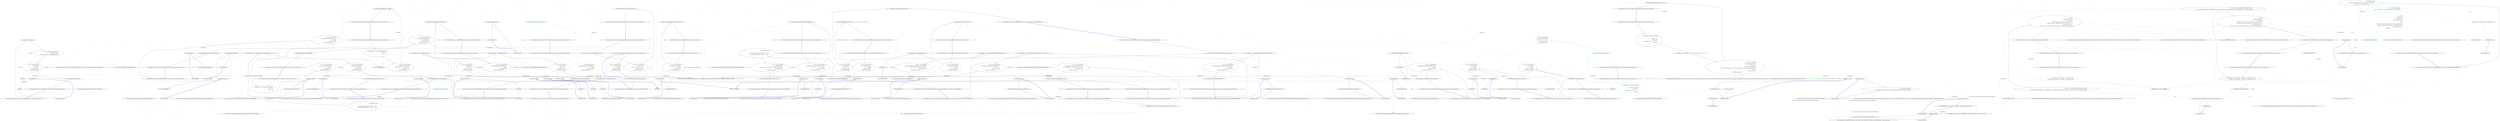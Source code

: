 digraph  {
m0_40 [label="Entry CommandLine.Tests.Unit.Core.InstanceBuilderTests.Parse_int_sequence_with_range(string[], int[])", span="109-109", cluster="CommandLine.Tests.Unit.Core.InstanceBuilderTests.Parse_int_sequence_with_range(string[], int[])", file="InstanceBuilderTests.cs"];
m0_41 [label="var result = InstanceBuilder.Build(\r\n                () => new FakeOptions(),\r\n                arguments,\r\n                StringComparer.Ordinal,\r\n                CultureInfo.InvariantCulture)", span="114-118", cluster="CommandLine.Tests.Unit.Core.InstanceBuilderTests.Parse_int_sequence_with_range(string[], int[])", file="InstanceBuilderTests.cs"];
m0_42 [label="Assert.True(expected.SequenceEqual(result.Value.IntSequence))", span="121-121", cluster="CommandLine.Tests.Unit.Core.InstanceBuilderTests.Parse_int_sequence_with_range(string[], int[])", file="InstanceBuilderTests.cs"];
m0_43 [label="Exit CommandLine.Tests.Unit.Core.InstanceBuilderTests.Parse_int_sequence_with_range(string[], int[])", span="109-109", cluster="CommandLine.Tests.Unit.Core.InstanceBuilderTests.Parse_int_sequence_with_range(string[], int[])", file="InstanceBuilderTests.cs"];
m0_125 [label="Entry CommandLine.Tests.Fakes.FakeOptionsWithSequenceWithoutRange.FakeOptionsWithSequenceWithoutRange()", span="9-9", cluster="CommandLine.Tests.Fakes.FakeOptionsWithSequenceWithoutRange.FakeOptionsWithSequenceWithoutRange()", file="InstanceBuilderTests.cs"];
m0_147 [label="Entry CommandLine.Core.InstanceBuilder.Build<T>(System.Func<T>, System.Func<System.Collections.Generic.IEnumerable<string>, System.Collections.Generic.IEnumerable<CommandLine.Core.OptionSpecification>, CommandLine.Core.StatePair<System.Collections.Generic.IEnumerable<CommandLine.Core.Token>>>, System.Collections.Generic.IEnumerable<string>, System.StringComparer, System.Globalization.CultureInfo)", span="33-33", cluster="CommandLine.Core.InstanceBuilder.Build<T>(System.Func<T>, System.Func<System.Collections.Generic.IEnumerable<string>, System.Collections.Generic.IEnumerable<CommandLine.Core.OptionSpecification>, CommandLine.Core.StatePair<System.Collections.Generic.IEnumerable<CommandLine.Core.Token>>>, System.Collections.Generic.IEnumerable<string>, System.StringComparer, System.Globalization.CultureInfo)", file="InstanceBuilderTests.cs"];
m0_11 [label="Entry Unk.True", span="", cluster="Unk.True", file="InstanceBuilderTests.cs"];
m0_134 [label="Entry CommandLine.Tests.Unit.Core.InstanceBuilderTests.Parse_string_sequence_with_separator(string[], string[])", span="347-347", cluster="CommandLine.Tests.Unit.Core.InstanceBuilderTests.Parse_string_sequence_with_separator(string[], string[])", file="InstanceBuilderTests.cs"];
m0_135 [label="var result = InstanceBuilder.Build(\r\n                () => new FakeOptionsWithSequenceAndSeparator(),\r\n                arguments,\r\n                StringComparer.Ordinal,\r\n                CultureInfo.InvariantCulture)", span="352-356", cluster="CommandLine.Tests.Unit.Core.InstanceBuilderTests.Parse_string_sequence_with_separator(string[], string[])", file="InstanceBuilderTests.cs"];
m0_136 [label="expected.ShouldBeEquivalentTo(result.Value.StringSequence)", span="359-359", cluster="CommandLine.Tests.Unit.Core.InstanceBuilderTests.Parse_string_sequence_with_separator(string[], string[])", file="InstanceBuilderTests.cs"];
m0_137 [label="Exit CommandLine.Tests.Unit.Core.InstanceBuilderTests.Parse_string_sequence_with_separator(string[], string[])", span="347-347", cluster="CommandLine.Tests.Unit.Core.InstanceBuilderTests.Parse_string_sequence_with_separator(string[], string[])", file="InstanceBuilderTests.cs"];
m0_208 [label="Entry CommandLine.Tests.Unit.Core.InstanceBuilderTests.Wrong_range_in_sequence_gererates_SequenceOutOfRangeError()", span="498-498", cluster="CommandLine.Tests.Unit.Core.InstanceBuilderTests.Wrong_range_in_sequence_gererates_SequenceOutOfRangeError()", file="InstanceBuilderTests.cs"];
m0_209 [label="var expectedResult = new[] { new SequenceOutOfRangeError(new NameInfo(''i'', '''')) }", span="501-501", cluster="CommandLine.Tests.Unit.Core.InstanceBuilderTests.Wrong_range_in_sequence_gererates_SequenceOutOfRangeError()", file="InstanceBuilderTests.cs"];
m0_210 [label="var result = InstanceBuilder.Build(\r\n                () => new FakeOptions(),\r\n                new [] { ''-i'', ''10'' },\r\n                StringComparer.Ordinal,\r\n                CultureInfo.InvariantCulture)", span="504-508", cluster="CommandLine.Tests.Unit.Core.InstanceBuilderTests.Wrong_range_in_sequence_gererates_SequenceOutOfRangeError()", file="InstanceBuilderTests.cs"];
m0_211 [label="Assert.True(expectedResult.SequenceEqual(result.Errors))", span="511-511", cluster="CommandLine.Tests.Unit.Core.InstanceBuilderTests.Wrong_range_in_sequence_gererates_SequenceOutOfRangeError()", file="InstanceBuilderTests.cs"];
m0_212 [label="Exit CommandLine.Tests.Unit.Core.InstanceBuilderTests.Wrong_range_in_sequence_gererates_SequenceOutOfRangeError()", span="498-498", cluster="CommandLine.Tests.Unit.Core.InstanceBuilderTests.Wrong_range_in_sequence_gererates_SequenceOutOfRangeError()", file="InstanceBuilderTests.cs"];
m0_195 [label="Entry CommandLine.MissingRequiredOptionError.MissingRequiredOptionError(CommandLine.NameInfo)", span="283-283", cluster="CommandLine.MissingRequiredOptionError.MissingRequiredOptionError(CommandLine.NameInfo)", file="InstanceBuilderTests.cs"];
m0_82 [label="Entry CommandLine.Tests.Fakes.FakeOptionsWithSequenceAndOnlyMinConstraintAsValue.FakeOptionsWithSequenceAndOnlyMinConstraintAsValue()", span="9-9", cluster="CommandLine.Tests.Fakes.FakeOptionsWithSequenceAndOnlyMinConstraintAsValue.FakeOptionsWithSequenceAndOnlyMinConstraintAsValue()", file="InstanceBuilderTests.cs"];
m0_62 [label="Entry CommandLine.Tests.Fakes.FakeOptionsWithSequenceAndOnlyMaxConstraint.FakeOptionsWithSequenceAndOnlyMaxConstraint()", span="9-9", cluster="CommandLine.Tests.Fakes.FakeOptionsWithSequenceAndOnlyMaxConstraint.FakeOptionsWithSequenceAndOnlyMaxConstraint()", file="InstanceBuilderTests.cs"];
m0_126 [label="Entry CommandLine.Tests.Unit.Core.InstanceBuilderTests.Parse_long_sequence_with_separator(string[], long[])", span="325-325", cluster="CommandLine.Tests.Unit.Core.InstanceBuilderTests.Parse_long_sequence_with_separator(string[], long[])", file="InstanceBuilderTests.cs"];
m0_127 [label="var result = InstanceBuilder.Build(\r\n                () => new FakeOptionsWithSequenceAndSeparator(),\r\n                arguments,\r\n                StringComparer.Ordinal,\r\n                CultureInfo.InvariantCulture)", span="330-334", cluster="CommandLine.Tests.Unit.Core.InstanceBuilderTests.Parse_long_sequence_with_separator(string[], long[])", file="InstanceBuilderTests.cs"];
m0_128 [label="expected.ShouldBeEquivalentTo(result.Value.LongSequence)", span="337-337", cluster="CommandLine.Tests.Unit.Core.InstanceBuilderTests.Parse_long_sequence_with_separator(string[], long[])", file="InstanceBuilderTests.cs"];
m0_129 [label="Exit CommandLine.Tests.Unit.Core.InstanceBuilderTests.Parse_long_sequence_with_separator(string[], long[])", span="325-325", cluster="CommandLine.Tests.Unit.Core.InstanceBuilderTests.Parse_long_sequence_with_separator(string[], long[])", file="InstanceBuilderTests.cs"];
m0_118 [label="Entry CommandLine.Tests.Unit.Core.InstanceBuilderTests.Parse_sequence_value_without_range_constraints(string[], long[])", span="303-303", cluster="CommandLine.Tests.Unit.Core.InstanceBuilderTests.Parse_sequence_value_without_range_constraints(string[], long[])", file="InstanceBuilderTests.cs"];
m0_119 [label="var result = InstanceBuilder.Build(\r\n                () => new FakeOptionsWithSequenceWithoutRange(),\r\n                arguments,\r\n                StringComparer.Ordinal,\r\n                CultureInfo.InvariantCulture)", span="308-312", cluster="CommandLine.Tests.Unit.Core.InstanceBuilderTests.Parse_sequence_value_without_range_constraints(string[], long[])", file="InstanceBuilderTests.cs", color=green, community=0];
m0_120 [label="expected.ShouldBeEquivalentTo(result.Value.LongSequence)", span="315-315", cluster="CommandLine.Tests.Unit.Core.InstanceBuilderTests.Parse_sequence_value_without_range_constraints(string[], long[])", file="InstanceBuilderTests.cs", color=green, community=0];
m0_121 [label="Exit CommandLine.Tests.Unit.Core.InstanceBuilderTests.Parse_sequence_value_without_range_constraints(string[], long[])", span="303-303", cluster="CommandLine.Tests.Unit.Core.InstanceBuilderTests.Parse_sequence_value_without_range_constraints(string[], long[])", file="InstanceBuilderTests.cs"];
m0_216 [label="Entry CommandLine.Tests.Unit.Core.InstanceBuilderTests.Parse_unknown_long_option_gererates_UnknownOptionError()", span="517-517", cluster="CommandLine.Tests.Unit.Core.InstanceBuilderTests.Parse_unknown_long_option_gererates_UnknownOptionError()", file="InstanceBuilderTests.cs"];
m0_217 [label="var expectedResult = new[] { new UnknownOptionError(''xyz'') }", span="520-520", cluster="CommandLine.Tests.Unit.Core.InstanceBuilderTests.Parse_unknown_long_option_gererates_UnknownOptionError()", file="InstanceBuilderTests.cs"];
m0_218 [label="var result = InstanceBuilder.Build(\r\n                () => new FakeOptions(),\r\n                new[] { ''--stringvalue'', ''abc'', ''--xyz'' },\r\n                StringComparer.Ordinal,\r\n                CultureInfo.InvariantCulture)", span="523-527", cluster="CommandLine.Tests.Unit.Core.InstanceBuilderTests.Parse_unknown_long_option_gererates_UnknownOptionError()", file="InstanceBuilderTests.cs"];
m0_219 [label="Assert.True(expectedResult.SequenceEqual(result.Errors))", span="530-530", cluster="CommandLine.Tests.Unit.Core.InstanceBuilderTests.Parse_unknown_long_option_gererates_UnknownOptionError()", file="InstanceBuilderTests.cs"];
m0_220 [label="Exit CommandLine.Tests.Unit.Core.InstanceBuilderTests.Parse_unknown_long_option_gererates_UnknownOptionError()", span="517-517", cluster="CommandLine.Tests.Unit.Core.InstanceBuilderTests.Parse_unknown_long_option_gererates_UnknownOptionError()", file="InstanceBuilderTests.cs"];
m0_55 [label="Entry CommandLine.Tests.Unit.Core.InstanceBuilderTests.Parse_string_sequence_with_only_max_constraint(string[], string[])", span="154-154", cluster="CommandLine.Tests.Unit.Core.InstanceBuilderTests.Parse_string_sequence_with_only_max_constraint(string[], string[])", file="InstanceBuilderTests.cs"];
m0_56 [label="var result = InstanceBuilder.Build(\r\n                () => new FakeOptionsWithSequenceAndOnlyMaxConstraint(),\r\n                arguments,\r\n                StringComparer.Ordinal,\r\n                CultureInfo.InvariantCulture)", span="159-163", cluster="CommandLine.Tests.Unit.Core.InstanceBuilderTests.Parse_string_sequence_with_only_max_constraint(string[], string[])", file="InstanceBuilderTests.cs"];
m0_57 [label="Assert.True(expected.SequenceEqual(result.Value.StringSequence))", span="166-166", cluster="CommandLine.Tests.Unit.Core.InstanceBuilderTests.Parse_string_sequence_with_only_max_constraint(string[], string[])", file="InstanceBuilderTests.cs"];
m0_58 [label="Exit CommandLine.Tests.Unit.Core.InstanceBuilderTests.Parse_string_sequence_with_only_max_constraint(string[], string[])", span="154-154", cluster="CommandLine.Tests.Unit.Core.InstanceBuilderTests.Parse_string_sequence_with_only_max_constraint(string[], string[])", file="InstanceBuilderTests.cs"];
m0_54 [label="Entry CommandLine.Tests.Fakes.FakeOptionsWithSequenceAndOnlyMinConstraint.FakeOptionsWithSequenceAndOnlyMinConstraint()", span="9-9", cluster="CommandLine.Tests.Fakes.FakeOptionsWithSequenceAndOnlyMinConstraint.FakeOptionsWithSequenceAndOnlyMinConstraint()", file="InstanceBuilderTests.cs"];
m0_241 [label="Entry CommandLine.Tests.Unit.Core.InstanceBuilderTests.Omitting_names_assumes_identifier_as_long_name(string[], string)", span="576-576", cluster="CommandLine.Tests.Unit.Core.InstanceBuilderTests.Omitting_names_assumes_identifier_as_long_name(string[], string)", file="InstanceBuilderTests.cs"];
m0_242 [label="var result = InstanceBuilder.Build(\r\n                () => new FakeOptions(),\r\n                arguments,\r\n                StringComparer.Ordinal,\r\n                CultureInfo.InvariantCulture)", span="581-585", cluster="CommandLine.Tests.Unit.Core.InstanceBuilderTests.Omitting_names_assumes_identifier_as_long_name(string[], string)", file="InstanceBuilderTests.cs"];
m0_243 [label="Assert.True(expected.Equals(result.Value.StringValue))", span="588-588", cluster="CommandLine.Tests.Unit.Core.InstanceBuilderTests.Omitting_names_assumes_identifier_as_long_name(string[], string)", file="InstanceBuilderTests.cs"];
m0_244 [label="Exit CommandLine.Tests.Unit.Core.InstanceBuilderTests.Omitting_names_assumes_identifier_as_long_name(string[], string)", span="576-576", cluster="CommandLine.Tests.Unit.Core.InstanceBuilderTests.Omitting_names_assumes_identifier_as_long_name(string[], string)", file="InstanceBuilderTests.cs"];
m0_182 [label="Entry CommandLine.Tests.Unit.Core.InstanceBuilderTests.Two_required_options_at_the_same_set_and_both_are_true()", span="440-440", cluster="CommandLine.Tests.Unit.Core.InstanceBuilderTests.Two_required_options_at_the_same_set_and_both_are_true()", file="InstanceBuilderTests.cs"];
m0_183 [label="var expectedResult = new FakeOptionWithRequiredAndSet {\r\n                FtpUrl = ''str1'',\r\n                WebUrl = ''str2''\r\n            }", span="442-445", cluster="CommandLine.Tests.Unit.Core.InstanceBuilderTests.Two_required_options_at_the_same_set_and_both_are_true()", file="InstanceBuilderTests.cs"];
m0_184 [label="var result = InstanceBuilder.Build(\r\n                () => new FakeOptionWithRequiredAndSet(),\r\n                new[] { ''--ftpurl'', ''str1'', ''--weburl'', ''str2'' },\r\n                StringComparer.Ordinal,\r\n                CultureInfo.InvariantCulture)", span="447-451", cluster="CommandLine.Tests.Unit.Core.InstanceBuilderTests.Two_required_options_at_the_same_set_and_both_are_true()", file="InstanceBuilderTests.cs"];
m0_185 [label="expectedResult.ShouldBeEquivalentTo(result.Value)", span="454-454", cluster="CommandLine.Tests.Unit.Core.InstanceBuilderTests.Two_required_options_at_the_same_set_and_both_are_true()", file="InstanceBuilderTests.cs"];
m0_186 [label="Exit CommandLine.Tests.Unit.Core.InstanceBuilderTests.Two_required_options_at_the_same_set_and_both_are_true()", span="440-440", cluster="CommandLine.Tests.Unit.Core.InstanceBuilderTests.Two_required_options_at_the_same_set_and_both_are_true()", file="InstanceBuilderTests.cs"];
m0_162 [label="Entry CommandLine.Core.NameLookup.Contains(string, System.Collections.Generic.IEnumerable<CommandLine.Core.OptionSpecification>, System.StringComparer)", span="12-12", cluster="CommandLine.Core.NameLookup.Contains(string, System.Collections.Generic.IEnumerable<CommandLine.Core.OptionSpecification>, System.StringComparer)", file="InstanceBuilderTests.cs"];
m0_31 [label="Entry CommandLine.Tests.Unit.Core.InstanceBuilderTests.Parse_int_sequence(string[], int[])", span="87-87", cluster="CommandLine.Tests.Unit.Core.InstanceBuilderTests.Parse_int_sequence(string[], int[])", file="InstanceBuilderTests.cs"];
m0_32 [label="var result = InstanceBuilder.Build(\r\n                () => new FakeOptionsWithSequence(),\r\n                arguments,\r\n                StringComparer.Ordinal,\r\n                CultureInfo.InvariantCulture)", span="92-96", cluster="CommandLine.Tests.Unit.Core.InstanceBuilderTests.Parse_int_sequence(string[], int[])", file="InstanceBuilderTests.cs"];
m0_33 [label="Assert.True(expected.SequenceEqual(result.Value.IntSequence))", span="99-99", cluster="CommandLine.Tests.Unit.Core.InstanceBuilderTests.Parse_int_sequence(string[], int[])", file="InstanceBuilderTests.cs"];
m0_34 [label="Exit CommandLine.Tests.Unit.Core.InstanceBuilderTests.Parse_int_sequence(string[], int[])", span="87-87", cluster="CommandLine.Tests.Unit.Core.InstanceBuilderTests.Parse_int_sequence(string[], int[])", file="InstanceBuilderTests.cs"];
m0_0 [label="Entry CommandLine.Tests.Unit.Core.InstanceBuilderTests.Explicit_help_request_generates_help_requested_error()", span="15-15", cluster="CommandLine.Tests.Unit.Core.InstanceBuilderTests.Explicit_help_request_generates_help_requested_error()", file="InstanceBuilderTests.cs"];
m0_1 [label="var fakeOptions = new FakeOptions()", span="18-18", cluster="CommandLine.Tests.Unit.Core.InstanceBuilderTests.Explicit_help_request_generates_help_requested_error()", file="InstanceBuilderTests.cs"];
m0_2 [label="var expectedResult = ParserResult.Create(\r\n                ParserResultType.Options,\r\n                fakeOptions, new Error[] { new HelpRequestedError() })", span="19-21", cluster="CommandLine.Tests.Unit.Core.InstanceBuilderTests.Explicit_help_request_generates_help_requested_error()", file="InstanceBuilderTests.cs"];
m0_3 [label="var result = InstanceBuilder.Build(\r\n                () => fakeOptions,\r\n                new[] { ''--help'' },\r\n                StringComparer.Ordinal,\r\n                CultureInfo.InvariantCulture)", span="24-28", cluster="CommandLine.Tests.Unit.Core.InstanceBuilderTests.Explicit_help_request_generates_help_requested_error()", file="InstanceBuilderTests.cs"];
m0_4 [label="Assert.True(expectedResult.Equals(result))", span="31-31", cluster="CommandLine.Tests.Unit.Core.InstanceBuilderTests.Explicit_help_request_generates_help_requested_error()", file="InstanceBuilderTests.cs"];
m0_5 [label="Exit CommandLine.Tests.Unit.Core.InstanceBuilderTests.Explicit_help_request_generates_help_requested_error()", span="15-15", cluster="CommandLine.Tests.Unit.Core.InstanceBuilderTests.Explicit_help_request_generates_help_requested_error()", file="InstanceBuilderTests.cs"];
m0_199 [label="Entry CommandLine.Tests.Unit.Core.InstanceBuilderTests.Omitting_required_option_gererates_MissingRequiredOptionError()", span="479-479", cluster="CommandLine.Tests.Unit.Core.InstanceBuilderTests.Omitting_required_option_gererates_MissingRequiredOptionError()", file="InstanceBuilderTests.cs"];
m0_200 [label="var expectedResult = new[] { new MissingRequiredOptionError(new NameInfo('''', ''str'')) }", span="482-482", cluster="CommandLine.Tests.Unit.Core.InstanceBuilderTests.Omitting_required_option_gererates_MissingRequiredOptionError()", file="InstanceBuilderTests.cs"];
m0_201 [label="var result = InstanceBuilder.Build(\r\n                () => new FakeOptionWithRequired(),\r\n                new string[] { },\r\n                StringComparer.Ordinal,\r\n                CultureInfo.InvariantCulture)", span="485-489", cluster="CommandLine.Tests.Unit.Core.InstanceBuilderTests.Omitting_required_option_gererates_MissingRequiredOptionError()", file="InstanceBuilderTests.cs"];
m0_202 [label="Assert.True(expectedResult.SequenceEqual(result.Errors))", span="492-492", cluster="CommandLine.Tests.Unit.Core.InstanceBuilderTests.Omitting_required_option_gererates_MissingRequiredOptionError()", file="InstanceBuilderTests.cs"];
m0_203 [label="Exit CommandLine.Tests.Unit.Core.InstanceBuilderTests.Omitting_required_option_gererates_MissingRequiredOptionError()", span="479-479", cluster="CommandLine.Tests.Unit.Core.InstanceBuilderTests.Omitting_required_option_gererates_MissingRequiredOptionError()", file="InstanceBuilderTests.cs"];
m0_8 [label="Entry CommandLine.ParserResult.Create<T>(CommandLine.ParserResultType, T, System.Collections.Generic.IEnumerable<CommandLine.Error>)", span="103-103", cluster="CommandLine.ParserResult.Create<T>(CommandLine.ParserResultType, T, System.Collections.Generic.IEnumerable<CommandLine.Error>)", file="InstanceBuilderTests.cs"];
m0_78 [label="Entry CommandLine.SequenceOutOfRangeError.SequenceOutOfRangeError(CommandLine.NameInfo)", span="316-316", cluster="CommandLine.SequenceOutOfRangeError.SequenceOutOfRangeError(CommandLine.NameInfo)", file="InstanceBuilderTests.cs"];
m0_246 [label="Entry lambda expression", span="582-582", cluster="lambda expression", file="InstanceBuilderTests.cs"];
m0_13 [label=fakeOptions, span="25-25", cluster="lambda expression", file="InstanceBuilderTests.cs"];
m0_12 [label="Entry lambda expression", span="25-25", cluster="lambda expression", file="InstanceBuilderTests.cs"];
m0_14 [label="Exit lambda expression", span="25-25", cluster="lambda expression", file="InstanceBuilderTests.cs"];
m0_20 [label="Entry lambda expression", span="46-46", cluster="lambda expression", file="InstanceBuilderTests.cs"];
m0_21 [label="new FakeOptions()", span="46-46", cluster="lambda expression", file="InstanceBuilderTests.cs"];
m0_22 [label="Exit lambda expression", span="46-46", cluster="lambda expression", file="InstanceBuilderTests.cs"];
m0_27 [label="Entry lambda expression", span="69-69", cluster="lambda expression", file="InstanceBuilderTests.cs"];
m0_28 [label="new FakeOptionsWithDouble()", span="69-69", cluster="lambda expression", file="InstanceBuilderTests.cs"];
m0_29 [label="Exit lambda expression", span="69-69", cluster="lambda expression", file="InstanceBuilderTests.cs"];
m0_36 [label="Entry lambda expression", span="93-93", cluster="lambda expression", file="InstanceBuilderTests.cs"];
m0_37 [label="new FakeOptionsWithSequence()", span="93-93", cluster="lambda expression", file="InstanceBuilderTests.cs"];
m0_38 [label="Exit lambda expression", span="93-93", cluster="lambda expression", file="InstanceBuilderTests.cs"];
m0_44 [label="Entry lambda expression", span="115-115", cluster="lambda expression", file="InstanceBuilderTests.cs"];
m0_45 [label="new FakeOptions()", span="115-115", cluster="lambda expression", file="InstanceBuilderTests.cs"];
m0_46 [label="Exit lambda expression", span="115-115", cluster="lambda expression", file="InstanceBuilderTests.cs"];
m0_51 [label="Entry lambda expression", span="138-138", cluster="lambda expression", file="InstanceBuilderTests.cs"];
m0_52 [label="new FakeOptionsWithSequenceAndOnlyMinConstraint()", span="138-138", cluster="lambda expression", file="InstanceBuilderTests.cs"];
m0_53 [label="Exit lambda expression", span="138-138", cluster="lambda expression", file="InstanceBuilderTests.cs"];
m0_59 [label="Entry lambda expression", span="160-160", cluster="lambda expression", file="InstanceBuilderTests.cs"];
m0_60 [label="new FakeOptionsWithSequenceAndOnlyMaxConstraint()", span="160-160", cluster="lambda expression", file="InstanceBuilderTests.cs"];
m0_61 [label="Exit lambda expression", span="160-160", cluster="lambda expression", file="InstanceBuilderTests.cs"];
m0_70 [label="Entry lambda expression", span="179-179", cluster="lambda expression", file="InstanceBuilderTests.cs"];
m0_71 [label="new FakeOptionsWithSequenceAndOnlyMinConstraint()", span="179-179", cluster="lambda expression", file="InstanceBuilderTests.cs"];
m0_72 [label="Exit lambda expression", span="179-179", cluster="lambda expression", file="InstanceBuilderTests.cs"];
m0_79 [label="Entry lambda expression", span="198-198", cluster="lambda expression", file="InstanceBuilderTests.cs"];
m0_80 [label="new FakeOptionsWithSequenceAndOnlyMinConstraintAsValue()", span="198-198", cluster="lambda expression", file="InstanceBuilderTests.cs"];
m0_81 [label="Exit lambda expression", span="198-198", cluster="lambda expression", file="InstanceBuilderTests.cs"];
m0_88 [label="Entry lambda expression", span="218-218", cluster="lambda expression", file="InstanceBuilderTests.cs"];
m0_89 [label="new FakeOptionsWithSequenceAndOnlyMaxConstraint()", span="218-218", cluster="lambda expression", file="InstanceBuilderTests.cs"];
m0_90 [label="Exit lambda expression", span="218-218", cluster="lambda expression", file="InstanceBuilderTests.cs"];
m0_96 [label="Entry lambda expression", span="237-237", cluster="lambda expression", file="InstanceBuilderTests.cs"];
m0_97 [label="new FakeOptionsWithSequenceAndOnlyMaxConstraintAsValue()", span="237-237", cluster="lambda expression", file="InstanceBuilderTests.cs"];
m0_98 [label="Exit lambda expression", span="237-237", cluster="lambda expression", file="InstanceBuilderTests.cs"];
m0_105 [label="Entry lambda expression", span="261-261", cluster="lambda expression", file="InstanceBuilderTests.cs"];
m0_106 [label="new FakeOptionsWithEnum()", span="261-261", cluster="lambda expression", file="InstanceBuilderTests.cs"];
m0_107 [label="Exit lambda expression", span="261-261", cluster="lambda expression", file="InstanceBuilderTests.cs"];
m0_115 [label="Entry lambda expression", span="286-286", cluster="lambda expression", file="InstanceBuilderTests.cs"];
m0_116 [label="new FakeOptionsWithValues()", span="286-286", cluster="lambda expression", file="InstanceBuilderTests.cs", color=green, community=0];
m0_117 [label="Exit lambda expression", span="286-286", cluster="lambda expression", file="InstanceBuilderTests.cs"];
m0_122 [label="Entry lambda expression", span="309-309", cluster="lambda expression", file="InstanceBuilderTests.cs"];
m0_123 [label="new FakeOptionsWithSequenceWithoutRange()", span="309-309", cluster="lambda expression", file="InstanceBuilderTests.cs", color=green, community=0];
m0_124 [label="Exit lambda expression", span="309-309", cluster="lambda expression", file="InstanceBuilderTests.cs"];
m0_130 [label="Entry lambda expression", span="331-331", cluster="lambda expression", file="InstanceBuilderTests.cs"];
m0_131 [label="new FakeOptionsWithSequenceAndSeparator()", span="331-331", cluster="lambda expression", file="InstanceBuilderTests.cs"];
m0_132 [label="Exit lambda expression", span="331-331", cluster="lambda expression", file="InstanceBuilderTests.cs"];
m0_138 [label="Entry lambda expression", span="353-353", cluster="lambda expression", file="InstanceBuilderTests.cs"];
m0_139 [label="new FakeOptionsWithSequenceAndSeparator()", span="353-353", cluster="lambda expression", file="InstanceBuilderTests.cs"];
m0_140 [label="Exit lambda expression", span="353-353", cluster="lambda expression", file="InstanceBuilderTests.cs"];
m0_148 [label="Entry lambda expression", span="382-382", cluster="lambda expression", file="InstanceBuilderTests.cs"];
m0_151 [label="Entry lambda expression", span="383-385", cluster="lambda expression", file="InstanceBuilderTests.cs"];
m0_149 [label="new FakeOptionsWithValues()", span="382-382", cluster="lambda expression", file="InstanceBuilderTests.cs"];
m0_150 [label="Exit lambda expression", span="382-382", cluster="lambda expression", file="InstanceBuilderTests.cs"];
m0_152 [label="Tokenizer.PreprocessDashDash(a,\r\n                        args => Tokenizer.Tokenize(args, name => NameLookup.Contains(name, optionSpecs, StringComparer.Ordinal)))", span="384-385", cluster="lambda expression", file="InstanceBuilderTests.cs"];
m0_156 [label="Tokenizer.Tokenize(args, name => NameLookup.Contains(name, optionSpecs, StringComparer.Ordinal))", span="385-385", cluster="lambda expression", file="InstanceBuilderTests.cs"];
m0_160 [label="NameLookup.Contains(name, optionSpecs, StringComparer.Ordinal)", span="385-385", cluster="lambda expression", file="InstanceBuilderTests.cs"];
m0_153 [label="Exit lambda expression", span="383-385", cluster="lambda expression", file="InstanceBuilderTests.cs"];
m0_155 [label="Entry lambda expression", span="385-385", cluster="lambda expression", file="InstanceBuilderTests.cs"];
m0_157 [label="Exit lambda expression", span="385-385", cluster="lambda expression", file="InstanceBuilderTests.cs"];
m0_159 [label="Entry lambda expression", span="385-385", cluster="lambda expression", file="InstanceBuilderTests.cs"];
m0_161 [label="Exit lambda expression", span="385-385", cluster="lambda expression", file="InstanceBuilderTests.cs"];
m0_169 [label="Entry lambda expression", span="408-408", cluster="lambda expression", file="InstanceBuilderTests.cs"];
m0_170 [label="new FakeOptionsWithSets()", span="408-408", cluster="lambda expression", file="InstanceBuilderTests.cs"];
m0_171 [label="Exit lambda expression", span="408-408", cluster="lambda expression", file="InstanceBuilderTests.cs"];
m0_179 [label="Entry lambda expression", span="428-428", cluster="lambda expression", file="InstanceBuilderTests.cs"];
m0_180 [label="new FakeOptionWithRequiredAndSet()", span="428-428", cluster="lambda expression", file="InstanceBuilderTests.cs"];
m0_181 [label="Exit lambda expression", span="428-428", cluster="lambda expression", file="InstanceBuilderTests.cs"];
m0_187 [label="Entry lambda expression", span="448-448", cluster="lambda expression", file="InstanceBuilderTests.cs"];
m0_188 [label="new FakeOptionWithRequiredAndSet()", span="448-448", cluster="lambda expression", file="InstanceBuilderTests.cs"];
m0_189 [label="Exit lambda expression", span="448-448", cluster="lambda expression", file="InstanceBuilderTests.cs"];
m0_196 [label="Entry lambda expression", span="468-468", cluster="lambda expression", file="InstanceBuilderTests.cs"];
m0_197 [label="new FakeOptionWithRequiredAndSet()", span="468-468", cluster="lambda expression", file="InstanceBuilderTests.cs"];
m0_198 [label="Exit lambda expression", span="468-468", cluster="lambda expression", file="InstanceBuilderTests.cs"];
m0_204 [label="Entry lambda expression", span="486-486", cluster="lambda expression", file="InstanceBuilderTests.cs"];
m0_205 [label="new FakeOptionWithRequired()", span="486-486", cluster="lambda expression", file="InstanceBuilderTests.cs"];
m0_206 [label="Exit lambda expression", span="486-486", cluster="lambda expression", file="InstanceBuilderTests.cs"];
m0_213 [label="Entry lambda expression", span="505-505", cluster="lambda expression", file="InstanceBuilderTests.cs"];
m0_214 [label="new FakeOptions()", span="505-505", cluster="lambda expression", file="InstanceBuilderTests.cs"];
m0_215 [label="Exit lambda expression", span="505-505", cluster="lambda expression", file="InstanceBuilderTests.cs"];
m0_222 [label="Entry lambda expression", span="524-524", cluster="lambda expression", file="InstanceBuilderTests.cs"];
m0_223 [label="new FakeOptions()", span="524-524", cluster="lambda expression", file="InstanceBuilderTests.cs"];
m0_224 [label="Exit lambda expression", span="524-524", cluster="lambda expression", file="InstanceBuilderTests.cs"];
m0_230 [label="Entry lambda expression", span="543-543", cluster="lambda expression", file="InstanceBuilderTests.cs"];
m0_231 [label="new FakeOptions()", span="543-543", cluster="lambda expression", file="InstanceBuilderTests.cs"];
m0_232 [label="Exit lambda expression", span="543-543", cluster="lambda expression", file="InstanceBuilderTests.cs"];
m0_238 [label="Entry lambda expression", span="562-562", cluster="lambda expression", file="InstanceBuilderTests.cs"];
m0_239 [label="new FakeOptions()", span="562-562", cluster="lambda expression", file="InstanceBuilderTests.cs"];
m0_240 [label="Exit lambda expression", span="562-562", cluster="lambda expression", file="InstanceBuilderTests.cs"];
m0_247 [label="new FakeOptions()", span="582-582", cluster="lambda expression", file="InstanceBuilderTests.cs"];
m0_248 [label="Exit lambda expression", span="582-582", cluster="lambda expression", file="InstanceBuilderTests.cs"];
m0_190 [label="Entry CommandLine.Tests.Unit.Core.InstanceBuilderTests.Two_required_options_at_the_same_set_and_none_are_true()", span="459-459", cluster="CommandLine.Tests.Unit.Core.InstanceBuilderTests.Two_required_options_at_the_same_set_and_none_are_true()", file="InstanceBuilderTests.cs"];
m0_191 [label="var expectedResult = new[]\r\n            {\r\n                new MissingRequiredOptionError(new NameInfo('''', ''ftpurl'')),\r\n                new MissingRequiredOptionError(new NameInfo('''', ''weburl''))\r\n            }", span="461-465", cluster="CommandLine.Tests.Unit.Core.InstanceBuilderTests.Two_required_options_at_the_same_set_and_none_are_true()", file="InstanceBuilderTests.cs"];
m0_192 [label="var result = InstanceBuilder.Build(\r\n                () => new FakeOptionWithRequiredAndSet(),\r\n                new[] {''''},\r\n                StringComparer.Ordinal,\r\n                CultureInfo.InvariantCulture)", span="467-471", cluster="CommandLine.Tests.Unit.Core.InstanceBuilderTests.Two_required_options_at_the_same_set_and_none_are_true()", file="InstanceBuilderTests.cs"];
m0_193 [label="Assert.True(expectedResult.SequenceEqual(result.Errors))", span="474-474", cluster="CommandLine.Tests.Unit.Core.InstanceBuilderTests.Two_required_options_at_the_same_set_and_none_are_true()", file="InstanceBuilderTests.cs"];
m0_194 [label="Exit CommandLine.Tests.Unit.Core.InstanceBuilderTests.Two_required_options_at_the_same_set_and_none_are_true()", span="459-459", cluster="CommandLine.Tests.Unit.Core.InstanceBuilderTests.Two_required_options_at_the_same_set_and_none_are_true()", file="InstanceBuilderTests.cs"];
m0_100 [label="Entry CommandLine.Tests.Unit.Core.InstanceBuilderTests.Parse_enum_value(string[], CommandLine.Tests.Fakes.Colors)", span="255-255", cluster="CommandLine.Tests.Unit.Core.InstanceBuilderTests.Parse_enum_value(string[], CommandLine.Tests.Fakes.Colors)", file="InstanceBuilderTests.cs"];
m0_101 [label="var result = InstanceBuilder.Build(\r\n                () => new FakeOptionsWithEnum(),\r\n                arguments,\r\n                StringComparer.Ordinal,\r\n                CultureInfo.InvariantCulture)", span="260-264", cluster="CommandLine.Tests.Unit.Core.InstanceBuilderTests.Parse_enum_value(string[], CommandLine.Tests.Fakes.Colors)", file="InstanceBuilderTests.cs"];
m0_102 [label="expected.ShouldBeEquivalentTo(result.Value.Colors)", span="267-267", cluster="CommandLine.Tests.Unit.Core.InstanceBuilderTests.Parse_enum_value(string[], CommandLine.Tests.Fakes.Colors)", file="InstanceBuilderTests.cs"];
m0_103 [label="Exit CommandLine.Tests.Unit.Core.InstanceBuilderTests.Parse_enum_value(string[], CommandLine.Tests.Fakes.Colors)", span="255-255", cluster="CommandLine.Tests.Unit.Core.InstanceBuilderTests.Parse_enum_value(string[], CommandLine.Tests.Fakes.Colors)", file="InstanceBuilderTests.cs"];
m0_35 [label="Entry Unk.SequenceEqual", span="", cluster="Unk.SequenceEqual", file="InstanceBuilderTests.cs"];
m0_141 [label="Entry CommandLine.Tests.Unit.Core.InstanceBuilderTests.Double_dash_force_subsequent_arguments_as_values()", span="368-368", cluster="CommandLine.Tests.Unit.Core.InstanceBuilderTests.Double_dash_force_subsequent_arguments_as_values()", file="InstanceBuilderTests.cs"];
m0_142 [label="var expectedResult = new FakeOptionsWithValues\r\n                {\r\n                    StringValue = ''str1'',\r\n                    LongValue = 10L,\r\n                    StringSequence = new[] { ''-a'', ''--bee'', ''-c'' },\r\n                    IntValue = 20\r\n                }", span="371-377", cluster="CommandLine.Tests.Unit.Core.InstanceBuilderTests.Double_dash_force_subsequent_arguments_as_values()", file="InstanceBuilderTests.cs"];
m0_143 [label="var arguments = new[] { ''--stringvalue'', ''str1'', ''--'', ''10'', ''-a'', ''--bee'', ''-c'', ''20'' }", span="378-378", cluster="CommandLine.Tests.Unit.Core.InstanceBuilderTests.Double_dash_force_subsequent_arguments_as_values()", file="InstanceBuilderTests.cs"];
m0_145 [label="expectedResult.ShouldBeEquivalentTo(result.Value)", span="391-391", cluster="CommandLine.Tests.Unit.Core.InstanceBuilderTests.Double_dash_force_subsequent_arguments_as_values()", file="InstanceBuilderTests.cs"];
m0_144 [label="var result = InstanceBuilder.Build(\r\n                () => new FakeOptionsWithValues(),\r\n                (a, optionSpecs) =>\r\n                    Tokenizer.PreprocessDashDash(a,\r\n                        args => Tokenizer.Tokenize(args, name => NameLookup.Contains(name, optionSpecs, StringComparer.Ordinal))),\r\n                arguments,\r\n                StringComparer.Ordinal,\r\n                CultureInfo.InvariantCulture)", span="381-388", cluster="CommandLine.Tests.Unit.Core.InstanceBuilderTests.Double_dash_force_subsequent_arguments_as_values()", file="InstanceBuilderTests.cs"];
m0_146 [label="Exit CommandLine.Tests.Unit.Core.InstanceBuilderTests.Double_dash_force_subsequent_arguments_as_values()", span="368-368", cluster="CommandLine.Tests.Unit.Core.InstanceBuilderTests.Double_dash_force_subsequent_arguments_as_values()", file="InstanceBuilderTests.cs"];
m0_68 [label="Entry CommandLine.MissingValueOptionError.MissingValueOptionError(CommandLine.NameInfo)", span="261-261", cluster="CommandLine.MissingValueOptionError.MissingValueOptionError(CommandLine.NameInfo)", file="InstanceBuilderTests.cs"];
m0_99 [label="Entry CommandLine.Tests.Fakes.FakeOptionsWithSequenceAndOnlyMaxConstraintAsValue.FakeOptionsWithSequenceAndOnlyMaxConstraintAsValue()", span="9-9", cluster="CommandLine.Tests.Fakes.FakeOptionsWithSequenceAndOnlyMaxConstraintAsValue.FakeOptionsWithSequenceAndOnlyMaxConstraintAsValue()", file="InstanceBuilderTests.cs"];
m0_83 [label="Entry CommandLine.Tests.Unit.Core.InstanceBuilderTests.Breaking_max_constraint_in_string_sequence_gererates_SequenceOutOfRangeError()", span="211-211", cluster="CommandLine.Tests.Unit.Core.InstanceBuilderTests.Breaking_max_constraint_in_string_sequence_gererates_SequenceOutOfRangeError()", file="InstanceBuilderTests.cs"];
m0_84 [label="var expectedResult = new[] { new SequenceOutOfRangeError(new NameInfo(''s'', ''string-seq'')) }", span="214-214", cluster="CommandLine.Tests.Unit.Core.InstanceBuilderTests.Breaking_max_constraint_in_string_sequence_gererates_SequenceOutOfRangeError()", file="InstanceBuilderTests.cs"];
m0_85 [label="var result = InstanceBuilder.Build(\r\n                () => new FakeOptionsWithSequenceAndOnlyMaxConstraint(),\r\n                new[] { ''--string-seq=one'', ''two'', ''three'', ''this-is-too-much'' },\r\n                StringComparer.Ordinal,\r\n                CultureInfo.InvariantCulture)", span="217-221", cluster="CommandLine.Tests.Unit.Core.InstanceBuilderTests.Breaking_max_constraint_in_string_sequence_gererates_SequenceOutOfRangeError()", file="InstanceBuilderTests.cs"];
m0_86 [label="Assert.True(expectedResult.SequenceEqual(result.Errors))", span="224-224", cluster="CommandLine.Tests.Unit.Core.InstanceBuilderTests.Breaking_max_constraint_in_string_sequence_gererates_SequenceOutOfRangeError()", file="InstanceBuilderTests.cs"];
m0_87 [label="Exit CommandLine.Tests.Unit.Core.InstanceBuilderTests.Breaking_max_constraint_in_string_sequence_gererates_SequenceOutOfRangeError()", span="211-211", cluster="CommandLine.Tests.Unit.Core.InstanceBuilderTests.Breaking_max_constraint_in_string_sequence_gererates_SequenceOutOfRangeError()", file="InstanceBuilderTests.cs"];
m0_233 [label="Entry CommandLine.Tests.Unit.Core.InstanceBuilderTests.Parse_unknown_short_option_in_option_group_gererates_UnknownOptionError()", span="555-555", cluster="CommandLine.Tests.Unit.Core.InstanceBuilderTests.Parse_unknown_short_option_in_option_group_gererates_UnknownOptionError()", file="InstanceBuilderTests.cs"];
m0_234 [label="var expectedResult = new[] { new UnknownOptionError(''z'') }", span="558-558", cluster="CommandLine.Tests.Unit.Core.InstanceBuilderTests.Parse_unknown_short_option_in_option_group_gererates_UnknownOptionError()", file="InstanceBuilderTests.cs"];
m0_235 [label="var result = InstanceBuilder.Build(\r\n                () => new FakeOptions(),\r\n                new[] { ''-zx'' },\r\n                StringComparer.Ordinal,\r\n                CultureInfo.InvariantCulture)", span="561-565", cluster="CommandLine.Tests.Unit.Core.InstanceBuilderTests.Parse_unknown_short_option_in_option_group_gererates_UnknownOptionError()", file="InstanceBuilderTests.cs"];
m0_236 [label="Assert.True(expectedResult.SequenceEqual(result.Errors))", span="568-568", cluster="CommandLine.Tests.Unit.Core.InstanceBuilderTests.Parse_unknown_short_option_in_option_group_gererates_UnknownOptionError()", file="InstanceBuilderTests.cs"];
m0_237 [label="Exit CommandLine.Tests.Unit.Core.InstanceBuilderTests.Parse_unknown_short_option_in_option_group_gererates_UnknownOptionError()", span="555-555", cluster="CommandLine.Tests.Unit.Core.InstanceBuilderTests.Parse_unknown_short_option_in_option_group_gererates_UnknownOptionError()", file="InstanceBuilderTests.cs"];
m0_10 [label="Entry CommandLine.ParserResult<T>.Equals(CommandLine.ParserResult<T>)", span="90-90", cluster="CommandLine.ParserResult<T>.Equals(CommandLine.ParserResult<T>)", file="InstanceBuilderTests.cs"];
m0_30 [label="Entry CommandLine.Tests.Fakes.FakeOptionsWithDouble.FakeOptionsWithDouble()", span="9-9", cluster="CommandLine.Tests.Fakes.FakeOptionsWithDouble.FakeOptionsWithDouble()", file="InstanceBuilderTests.cs"];
m0_63 [label="Entry CommandLine.Tests.Unit.Core.InstanceBuilderTests.Breaking_min_constraint_in_string_sequence_gererates_MissingValueOptionError()", span="172-172", cluster="CommandLine.Tests.Unit.Core.InstanceBuilderTests.Breaking_min_constraint_in_string_sequence_gererates_MissingValueOptionError()", file="InstanceBuilderTests.cs"];
m0_64 [label="var expectedResult = new[] { new MissingValueOptionError(new NameInfo(''s'', ''string-seq'')) }", span="175-175", cluster="CommandLine.Tests.Unit.Core.InstanceBuilderTests.Breaking_min_constraint_in_string_sequence_gererates_MissingValueOptionError()", file="InstanceBuilderTests.cs"];
m0_65 [label="var result = InstanceBuilder.Build(\r\n                () => new FakeOptionsWithSequenceAndOnlyMinConstraint(),\r\n                new[] { ''-s'' },\r\n                StringComparer.Ordinal,\r\n                CultureInfo.InvariantCulture)", span="178-182", cluster="CommandLine.Tests.Unit.Core.InstanceBuilderTests.Breaking_min_constraint_in_string_sequence_gererates_MissingValueOptionError()", file="InstanceBuilderTests.cs"];
m0_66 [label="Assert.True(expectedResult.SequenceEqual(result.Errors))", span="185-185", cluster="CommandLine.Tests.Unit.Core.InstanceBuilderTests.Breaking_min_constraint_in_string_sequence_gererates_MissingValueOptionError()", file="InstanceBuilderTests.cs"];
m0_67 [label="Exit CommandLine.Tests.Unit.Core.InstanceBuilderTests.Breaking_min_constraint_in_string_sequence_gererates_MissingValueOptionError()", span="172-172", cluster="CommandLine.Tests.Unit.Core.InstanceBuilderTests.Breaking_min_constraint_in_string_sequence_gererates_MissingValueOptionError()", file="InstanceBuilderTests.cs"];
m0_108 [label="Entry CommandLine.Tests.Fakes.FakeOptionsWithEnum.FakeOptionsWithEnum()", span="16-16", cluster="CommandLine.Tests.Fakes.FakeOptionsWithEnum.FakeOptionsWithEnum()", file="InstanceBuilderTests.cs"];
m0_109 [label="Entry CommandLine.Tests.Unit.Core.InstanceBuilderTests.Parse_values_partitioned_between_sequence_and_scalar()", span="273-273", cluster="CommandLine.Tests.Unit.Core.InstanceBuilderTests.Parse_values_partitioned_between_sequence_and_scalar()", file="InstanceBuilderTests.cs"];
m0_110 [label="var expectedResult = new FakeOptionsWithValues\r\n                {\r\n                    StringValue = string.Empty,\r\n                    LongValue = 10L,\r\n                    StringSequence = new[] { ''a'', ''b'', ''c'' },\r\n                    IntValue = 20\r\n                }", span="276-282", cluster="CommandLine.Tests.Unit.Core.InstanceBuilderTests.Parse_values_partitioned_between_sequence_and_scalar()", file="InstanceBuilderTests.cs", color=green, community=0];
m0_111 [label="var result = InstanceBuilder.Build(\r\n                () => new FakeOptionsWithValues(),\r\n                new[] { ''10'', ''a'', ''b'', ''c'', ''20'' },\r\n                StringComparer.Ordinal,\r\n                CultureInfo.InvariantCulture)", span="285-289", cluster="CommandLine.Tests.Unit.Core.InstanceBuilderTests.Parse_values_partitioned_between_sequence_and_scalar()", file="InstanceBuilderTests.cs", color=green, community=0];
m0_112 [label="expectedResult.ShouldBeEquivalentTo(result.Value)", span="292-292", cluster="CommandLine.Tests.Unit.Core.InstanceBuilderTests.Parse_values_partitioned_between_sequence_and_scalar()", file="InstanceBuilderTests.cs", color=green, community=0];
m0_113 [label="Exit CommandLine.Tests.Unit.Core.InstanceBuilderTests.Parse_values_partitioned_between_sequence_and_scalar()", span="273-273", cluster="CommandLine.Tests.Unit.Core.InstanceBuilderTests.Parse_values_partitioned_between_sequence_and_scalar()", file="InstanceBuilderTests.cs"];
m0_178 [label="Entry CommandLine.Tests.Fakes.FakeOptionWithRequiredAndSet.FakeOptionWithRequiredAndSet()", span="4-4", cluster="CommandLine.Tests.Fakes.FakeOptionWithRequiredAndSet.FakeOptionWithRequiredAndSet()", file="InstanceBuilderTests.cs"];
m0_73 [label="Entry CommandLine.Tests.Unit.Core.InstanceBuilderTests.Breaking_min_constraint_in_string_sequence_as_value_gererates_SequenceOutOfRangeError()", span="191-191", cluster="CommandLine.Tests.Unit.Core.InstanceBuilderTests.Breaking_min_constraint_in_string_sequence_as_value_gererates_SequenceOutOfRangeError()", file="InstanceBuilderTests.cs"];
m0_74 [label="var expectedResult = new[] { new SequenceOutOfRangeError(NameInfo.EmptyName) }", span="194-194", cluster="CommandLine.Tests.Unit.Core.InstanceBuilderTests.Breaking_min_constraint_in_string_sequence_as_value_gererates_SequenceOutOfRangeError()", file="InstanceBuilderTests.cs"];
m0_75 [label="var result = InstanceBuilder.Build(\r\n                () => new FakeOptionsWithSequenceAndOnlyMinConstraintAsValue(),\r\n                new string[] { },\r\n                StringComparer.Ordinal,\r\n                CultureInfo.InvariantCulture)", span="197-201", cluster="CommandLine.Tests.Unit.Core.InstanceBuilderTests.Breaking_min_constraint_in_string_sequence_as_value_gererates_SequenceOutOfRangeError()", file="InstanceBuilderTests.cs"];
m0_76 [label="Assert.True(expectedResult.SequenceEqual(result.Errors))", span="204-204", cluster="CommandLine.Tests.Unit.Core.InstanceBuilderTests.Breaking_min_constraint_in_string_sequence_as_value_gererates_SequenceOutOfRangeError()", file="InstanceBuilderTests.cs"];
m0_77 [label="Exit CommandLine.Tests.Unit.Core.InstanceBuilderTests.Breaking_min_constraint_in_string_sequence_as_value_gererates_SequenceOutOfRangeError()", span="191-191", cluster="CommandLine.Tests.Unit.Core.InstanceBuilderTests.Breaking_min_constraint_in_string_sequence_as_value_gererates_SequenceOutOfRangeError()", file="InstanceBuilderTests.cs"];
m0_221 [label="Entry CommandLine.UnknownOptionError.UnknownOptionError(string)", span="272-272", cluster="CommandLine.UnknownOptionError.UnknownOptionError(string)", file="InstanceBuilderTests.cs"];
m0_91 [label="Entry CommandLine.Tests.Unit.Core.InstanceBuilderTests.Breaking_max_constraint_in_string_sequence_as_value_gererates_SequenceOutOfRangeError()", span="230-230", cluster="CommandLine.Tests.Unit.Core.InstanceBuilderTests.Breaking_max_constraint_in_string_sequence_as_value_gererates_SequenceOutOfRangeError()", file="InstanceBuilderTests.cs"];
m0_92 [label="var expectedResult = new[] { new SequenceOutOfRangeError(NameInfo.EmptyName) }", span="233-233", cluster="CommandLine.Tests.Unit.Core.InstanceBuilderTests.Breaking_max_constraint_in_string_sequence_as_value_gererates_SequenceOutOfRangeError()", file="InstanceBuilderTests.cs"];
m0_93 [label="var result = InstanceBuilder.Build(\r\n                () => new FakeOptionsWithSequenceAndOnlyMaxConstraintAsValue(),\r\n                new[] { ''one'', ''two'', ''three'', ''this-is-too-much'' },\r\n                StringComparer.Ordinal,\r\n                CultureInfo.InvariantCulture)", span="236-240", cluster="CommandLine.Tests.Unit.Core.InstanceBuilderTests.Breaking_max_constraint_in_string_sequence_as_value_gererates_SequenceOutOfRangeError()", file="InstanceBuilderTests.cs"];
m0_94 [label="Assert.True(expectedResult.SequenceEqual(result.Errors))", span="243-243", cluster="CommandLine.Tests.Unit.Core.InstanceBuilderTests.Breaking_max_constraint_in_string_sequence_as_value_gererates_SequenceOutOfRangeError()", file="InstanceBuilderTests.cs"];
m0_95 [label="Exit CommandLine.Tests.Unit.Core.InstanceBuilderTests.Breaking_max_constraint_in_string_sequence_as_value_gererates_SequenceOutOfRangeError()", span="230-230", cluster="CommandLine.Tests.Unit.Core.InstanceBuilderTests.Breaking_max_constraint_in_string_sequence_as_value_gererates_SequenceOutOfRangeError()", file="InstanceBuilderTests.cs"];
m0_133 [label="Entry CommandLine.Tests.Fakes.FakeOptionsWithSequenceAndSeparator.FakeOptionsWithSequenceAndSeparator()", span="9-9", cluster="CommandLine.Tests.Fakes.FakeOptionsWithSequenceAndSeparator.FakeOptionsWithSequenceAndSeparator()", file="InstanceBuilderTests.cs"];
m0_154 [label="Entry CommandLine.Core.Tokenizer.PreprocessDashDash(System.Collections.Generic.IEnumerable<string>, System.Func<System.Collections.Generic.IEnumerable<string>, CommandLine.Core.StatePair<System.Collections.Generic.IEnumerable<CommandLine.Core.Token>>>)", span="37-37", cluster="CommandLine.Core.Tokenizer.PreprocessDashDash(System.Collections.Generic.IEnumerable<string>, System.Func<System.Collections.Generic.IEnumerable<string>, CommandLine.Core.StatePair<System.Collections.Generic.IEnumerable<CommandLine.Core.Token>>>)", file="InstanceBuilderTests.cs"];
m0_158 [label="Entry CommandLine.Core.Tokenizer.Tokenize(System.Collections.Generic.IEnumerable<string>, System.Func<string, bool>)", span="11-11", cluster="CommandLine.Core.Tokenizer.Tokenize(System.Collections.Generic.IEnumerable<string>, System.Func<string, bool>)", file="InstanceBuilderTests.cs"];
m0_173 [label="Entry CommandLine.Tests.Unit.Core.InstanceBuilderTests.Two_required_options_at_the_same_set_and_one_is_true()", span="420-420", cluster="CommandLine.Tests.Unit.Core.InstanceBuilderTests.Two_required_options_at_the_same_set_and_one_is_true()", file="InstanceBuilderTests.cs"];
m0_174 [label="var expectedResult = new FakeOptionWithRequiredAndSet {\r\n                FtpUrl = ''str1'',\r\n                WebUrl = null\r\n            }", span="422-425", cluster="CommandLine.Tests.Unit.Core.InstanceBuilderTests.Two_required_options_at_the_same_set_and_one_is_true()", file="InstanceBuilderTests.cs"];
m0_175 [label="var result = InstanceBuilder.Build(\r\n                () => new FakeOptionWithRequiredAndSet(),\r\n                new[] { ''--ftpurl'', ''str1''},\r\n                StringComparer.Ordinal,\r\n                CultureInfo.InvariantCulture)", span="427-431", cluster="CommandLine.Tests.Unit.Core.InstanceBuilderTests.Two_required_options_at_the_same_set_and_one_is_true()", file="InstanceBuilderTests.cs"];
m0_176 [label="expectedResult.ShouldBeEquivalentTo(result.Value)", span="434-434", cluster="CommandLine.Tests.Unit.Core.InstanceBuilderTests.Two_required_options_at_the_same_set_and_one_is_true()", file="InstanceBuilderTests.cs"];
m0_177 [label="Exit CommandLine.Tests.Unit.Core.InstanceBuilderTests.Two_required_options_at_the_same_set_and_one_is_true()", span="420-420", cluster="CommandLine.Tests.Unit.Core.InstanceBuilderTests.Two_required_options_at_the_same_set_and_one_is_true()", file="InstanceBuilderTests.cs"];
m0_172 [label="Entry CommandLine.Tests.Fakes.FakeOptionsWithSets.FakeOptionsWithSets()", span="4-4", cluster="CommandLine.Tests.Fakes.FakeOptionsWithSets.FakeOptionsWithSets()", file="InstanceBuilderTests.cs"];
m0_245 [label="Entry string.Equals(string)", span="0-0", cluster="string.Equals(string)", file="InstanceBuilderTests.cs"];
m0_168 [label="Entry CommandLine.MutuallyExclusiveSetError.MutuallyExclusiveSetError(CommandLine.NameInfo)", span="294-294", cluster="CommandLine.MutuallyExclusiveSetError.MutuallyExclusiveSetError(CommandLine.NameInfo)", file="InstanceBuilderTests.cs"];
m0_207 [label="Entry CommandLine.Tests.Fakes.FakeOptionWithRequired.FakeOptionWithRequired()", span="4-4", cluster="CommandLine.Tests.Fakes.FakeOptionWithRequired.FakeOptionWithRequired()", file="InstanceBuilderTests.cs"];
m0_69 [label="Entry CommandLine.NameInfo.NameInfo(string, string)", span="20-20", cluster="CommandLine.NameInfo.NameInfo(string, string)", file="InstanceBuilderTests.cs"];
m0_47 [label="Entry CommandLine.Tests.Unit.Core.InstanceBuilderTests.Parse_string_sequence_with_only_min_constraint(string[], string[])", span="132-132", cluster="CommandLine.Tests.Unit.Core.InstanceBuilderTests.Parse_string_sequence_with_only_min_constraint(string[], string[])", file="InstanceBuilderTests.cs"];
m0_48 [label="var result = InstanceBuilder.Build(\r\n                () => new FakeOptionsWithSequenceAndOnlyMinConstraint(),\r\n                arguments,\r\n                StringComparer.Ordinal,\r\n                CultureInfo.InvariantCulture)", span="137-141", cluster="CommandLine.Tests.Unit.Core.InstanceBuilderTests.Parse_string_sequence_with_only_min_constraint(string[], string[])", file="InstanceBuilderTests.cs"];
m0_49 [label="Assert.True(expected.SequenceEqual(result.Value.StringSequence))", span="144-144", cluster="CommandLine.Tests.Unit.Core.InstanceBuilderTests.Parse_string_sequence_with_only_min_constraint(string[], string[])", file="InstanceBuilderTests.cs"];
m0_50 [label="Exit CommandLine.Tests.Unit.Core.InstanceBuilderTests.Parse_string_sequence_with_only_min_constraint(string[], string[])", span="132-132", cluster="CommandLine.Tests.Unit.Core.InstanceBuilderTests.Parse_string_sequence_with_only_min_constraint(string[], string[])", file="InstanceBuilderTests.cs"];
m0_15 [label="Entry CommandLine.Tests.Unit.Core.InstanceBuilderTests.Parse_negative_long_value(string[], long)", span="40-40", cluster="CommandLine.Tests.Unit.Core.InstanceBuilderTests.Parse_negative_long_value(string[], long)", file="InstanceBuilderTests.cs"];
m0_16 [label="var result = InstanceBuilder.Build(\r\n                () => new FakeOptions(),\r\n                arguments,\r\n                StringComparer.Ordinal,\r\n                CultureInfo.InvariantCulture)", span="45-49", cluster="CommandLine.Tests.Unit.Core.InstanceBuilderTests.Parse_negative_long_value(string[], long)", file="InstanceBuilderTests.cs"];
m0_17 [label="Assert.Equal(expected, result.Value.LongValue)", span="52-52", cluster="CommandLine.Tests.Unit.Core.InstanceBuilderTests.Parse_negative_long_value(string[], long)", file="InstanceBuilderTests.cs"];
m0_18 [label="Exit CommandLine.Tests.Unit.Core.InstanceBuilderTests.Parse_negative_long_value(string[], long)", span="40-40", cluster="CommandLine.Tests.Unit.Core.InstanceBuilderTests.Parse_negative_long_value(string[], long)", file="InstanceBuilderTests.cs"];
m0_39 [label="Entry CommandLine.Tests.Fakes.FakeOptionsWithSequence.FakeOptionsWithSequence()", span="9-9", cluster="CommandLine.Tests.Fakes.FakeOptionsWithSequence.FakeOptionsWithSequence()", file="InstanceBuilderTests.cs"];
m0_6 [label="Entry CommandLine.Tests.Fakes.FakeOptions.FakeOptions()", span="6-6", cluster="CommandLine.Tests.Fakes.FakeOptions.FakeOptions()", file="InstanceBuilderTests.cs"];
m0_225 [label="Entry CommandLine.Tests.Unit.Core.InstanceBuilderTests.Parse_unknown_short_option_gererates_UnknownOptionError()", span="536-536", cluster="CommandLine.Tests.Unit.Core.InstanceBuilderTests.Parse_unknown_short_option_gererates_UnknownOptionError()", file="InstanceBuilderTests.cs"];
m0_226 [label="var expectedResult = new[] { new UnknownOptionError(''z'') }", span="539-539", cluster="CommandLine.Tests.Unit.Core.InstanceBuilderTests.Parse_unknown_short_option_gererates_UnknownOptionError()", file="InstanceBuilderTests.cs"];
m0_227 [label="var result = InstanceBuilder.Build(\r\n                () => new FakeOptions(),\r\n                new[] { ''-z'', ''-x'' },\r\n                StringComparer.Ordinal,\r\n                CultureInfo.InvariantCulture)", span="542-546", cluster="CommandLine.Tests.Unit.Core.InstanceBuilderTests.Parse_unknown_short_option_gererates_UnknownOptionError()", file="InstanceBuilderTests.cs"];
m0_228 [label="Assert.True(expectedResult.SequenceEqual(result.Errors))", span="549-549", cluster="CommandLine.Tests.Unit.Core.InstanceBuilderTests.Parse_unknown_short_option_gererates_UnknownOptionError()", file="InstanceBuilderTests.cs"];
m0_229 [label="Exit CommandLine.Tests.Unit.Core.InstanceBuilderTests.Parse_unknown_short_option_gererates_UnknownOptionError()", span="536-536", cluster="CommandLine.Tests.Unit.Core.InstanceBuilderTests.Parse_unknown_short_option_gererates_UnknownOptionError()", file="InstanceBuilderTests.cs"];
m0_114 [label="Entry CommandLine.Tests.Fakes.FakeOptionsWithValues.FakeOptionsWithValues()", span="6-6", cluster="CommandLine.Tests.Fakes.FakeOptionsWithValues.FakeOptionsWithValues()", file="InstanceBuilderTests.cs"];
m0_23 [label="Entry CommandLine.Tests.Unit.Core.InstanceBuilderTests.Parse_double_value(string[], double)", span="63-63", cluster="CommandLine.Tests.Unit.Core.InstanceBuilderTests.Parse_double_value(string[], double)", file="InstanceBuilderTests.cs"];
m0_24 [label="var result = InstanceBuilder.Build(\r\n                () => new FakeOptionsWithDouble(),\r\n                arguments,\r\n                StringComparer.Ordinal,\r\n                CultureInfo.InvariantCulture)", span="68-72", cluster="CommandLine.Tests.Unit.Core.InstanceBuilderTests.Parse_double_value(string[], double)", file="InstanceBuilderTests.cs"];
m0_25 [label="Assert.Equal(expected, result.Value.DoubleValue)", span="75-75", cluster="CommandLine.Tests.Unit.Core.InstanceBuilderTests.Parse_double_value(string[], double)", file="InstanceBuilderTests.cs"];
m0_26 [label="Exit CommandLine.Tests.Unit.Core.InstanceBuilderTests.Parse_double_value(string[], double)", span="63-63", cluster="CommandLine.Tests.Unit.Core.InstanceBuilderTests.Parse_double_value(string[], double)", file="InstanceBuilderTests.cs"];
m0_7 [label="Entry CommandLine.HelpRequestedError.HelpRequestedError()", span="338-338", cluster="CommandLine.HelpRequestedError.HelpRequestedError()", file="InstanceBuilderTests.cs"];
m0_19 [label="Entry Unk.Equal", span="", cluster="Unk.Equal", file="InstanceBuilderTests.cs"];
m0_163 [label="Entry CommandLine.Tests.Unit.Core.InstanceBuilderTests.Parse_option_from_different_sets_gererates_MutuallyExclusiveSetError()", span="397-397", cluster="CommandLine.Tests.Unit.Core.InstanceBuilderTests.Parse_option_from_different_sets_gererates_MutuallyExclusiveSetError()", file="InstanceBuilderTests.cs"];
m0_164 [label="var expectedResult = new[]\r\n                {\r\n                    new MutuallyExclusiveSetError(new NameInfo('''', ''weburl'')),\r\n                    new MutuallyExclusiveSetError(new NameInfo('''', ''ftpurl''))\r\n                }", span="400-404", cluster="CommandLine.Tests.Unit.Core.InstanceBuilderTests.Parse_option_from_different_sets_gererates_MutuallyExclusiveSetError()", file="InstanceBuilderTests.cs"];
m0_165 [label="var result = InstanceBuilder.Build(\r\n                () => new FakeOptionsWithSets(),\r\n                new[] { ''--weburl'', ''http://mywebsite.org/'', ''--ftpurl'', ''fpt://ftpsite.org/'' },\r\n                StringComparer.Ordinal,\r\n                CultureInfo.InvariantCulture)", span="407-411", cluster="CommandLine.Tests.Unit.Core.InstanceBuilderTests.Parse_option_from_different_sets_gererates_MutuallyExclusiveSetError()", file="InstanceBuilderTests.cs"];
m0_166 [label="Assert.True(expectedResult.SequenceEqual(result.Errors))", span="414-414", cluster="CommandLine.Tests.Unit.Core.InstanceBuilderTests.Parse_option_from_different_sets_gererates_MutuallyExclusiveSetError()", file="InstanceBuilderTests.cs"];
m0_167 [label="Exit CommandLine.Tests.Unit.Core.InstanceBuilderTests.Parse_option_from_different_sets_gererates_MutuallyExclusiveSetError()", span="397-397", cluster="CommandLine.Tests.Unit.Core.InstanceBuilderTests.Parse_option_from_different_sets_gererates_MutuallyExclusiveSetError()", file="InstanceBuilderTests.cs"];
m0_104 [label="Entry Unk.ShouldBeEquivalentTo", span="", cluster="Unk.ShouldBeEquivalentTo", file="InstanceBuilderTests.cs"];
m0_9 [label="Entry CommandLine.Core.InstanceBuilder.Build<T>(System.Func<T>, System.Collections.Generic.IEnumerable<string>, System.StringComparer, System.Globalization.CultureInfo)", span="12-12", cluster="CommandLine.Core.InstanceBuilder.Build<T>(System.Func<T>, System.Collections.Generic.IEnumerable<string>, System.StringComparer, System.Globalization.CultureInfo)", file="InstanceBuilderTests.cs"];
m0_249 [label=fakeOptions, span="", file="InstanceBuilderTests.cs"];
m0_250 [label="System.Collections.Generic.IEnumerable<CommandLine.Core.OptionSpecification>", span="", file="InstanceBuilderTests.cs"];
m2_11 [label="Entry System.Linq.Enumerable.Empty<TResult>()", span="0-0", cluster="System.Linq.Enumerable.Empty<TResult>()", file="TypeConverter.cs"];
m2_20 [label="Entry CommandLine.Tests.Unit.Core.TokenizerTests.Explode_scalar_with_separator_in_even_args_input_returns_sequence()", span="44-44", cluster="CommandLine.Tests.Unit.Core.TokenizerTests.Explode_scalar_with_separator_in_even_args_input_returns_sequence()", file="TypeConverter.cs"];
m2_21 [label="var expectedTokens = new[] { Token.Name(''x''), Token.Name(''string-seq''),\r\n                Token.Value(''aaa''), Token.Value(''bb''),  Token.Value(''cccc''), Token.Name(''switch'') }", span="47-48", cluster="CommandLine.Tests.Unit.Core.TokenizerTests.Explode_scalar_with_separator_in_even_args_input_returns_sequence()", color=green, community=0, file="TypeConverter.cs"];
m2_22 [label="var specs = new[] { new OptionSpecification(string.Empty, ''string-seq'',\r\n                false, string.Empty, Maybe.Nothing<int>(), Maybe.Nothing<int>(), ',', null, string.Empty, string.Empty, new List<string>(), typeof(IEnumerable<string>), TargetType.Sequence)}", span="49-50", cluster="CommandLine.Tests.Unit.Core.TokenizerTests.Explode_scalar_with_separator_in_even_args_input_returns_sequence()", file="TypeConverter.cs"];
m2_24 [label="((Ok<IEnumerable<Token>, Error>)result).Value.Success.ShouldBeEquivalentTo(expectedTokens)", span="62-62", cluster="CommandLine.Tests.Unit.Core.TokenizerTests.Explode_scalar_with_separator_in_even_args_input_returns_sequence()", file="TypeConverter.cs"];
m2_23 [label="var result =\r\n                Tokenizer.ExplodeOptionList(\r\n                    Result.Succeed(\r\n                        Enumerable.Empty<Token>().Concat(new[] { Token.Name(''x''),\r\n                            Token.Name(''string-seq''), Token.Value(''aaa,bb,cccc''), Token.Name(''switch'') }),\r\n                        Enumerable.Empty<Error>()),\r\n                        optionName => NameLookup.HavingSeparator(optionName, specs, StringComparer.InvariantCulture))", span="53-59", cluster="CommandLine.Tests.Unit.Core.TokenizerTests.Explode_scalar_with_separator_in_even_args_input_returns_sequence()", file="TypeConverter.cs"];
m2_25 [label="Exit CommandLine.Tests.Unit.Core.TokenizerTests.Explode_scalar_with_separator_in_even_args_input_returns_sequence()", span="44-44", cluster="CommandLine.Tests.Unit.Core.TokenizerTests.Explode_scalar_with_separator_in_even_args_input_returns_sequence()", file="TypeConverter.cs"];
m2_35 [label="Entry CommandLine.Core.Token.Value(string, bool)", span="29-29", cluster="CommandLine.Core.Token.Value(string, bool)", file="TypeConverter.cs"];
m2_29 [label="Entry CommandLine.Tests.Unit.Core.TokenizerTests.Normalize_should_remove_all_value_with_explicit_assignment_of_existing_name()", span="68-68", cluster="CommandLine.Tests.Unit.Core.TokenizerTests.Normalize_should_remove_all_value_with_explicit_assignment_of_existing_name()", file="TypeConverter.cs"];
m2_31 [label="Func<string, bool> nameLookup =\r\n                name => name.Equals(''x'') || name.Equals(''string-seq'') || name.Equals(''switch'')", span="74-75", cluster="CommandLine.Tests.Unit.Core.TokenizerTests.Normalize_should_remove_all_value_with_explicit_assignment_of_existing_name()", color=green, community=0, file="TypeConverter.cs"];
m2_30 [label="var expectedTokens = new[] {\r\n                Token.Name(''x''), Token.Name(''string-seq''), Token.Value(''aaa''), Token.Value(''bb''),\r\n                Token.Name(''unknown''), Token.Name(''switch'') }", span="71-73", cluster="CommandLine.Tests.Unit.Core.TokenizerTests.Normalize_should_remove_all_value_with_explicit_assignment_of_existing_name()", file="TypeConverter.cs"];
m2_32 [label="var result =\r\n                Tokenizer.Normalize(\r\n                    //Result.Succeed(\r\n                        Enumerable.Empty<Token>()\r\n                            .Concat(\r\n                                new[] {\r\n                                    Token.Name(''x''), Token.Name(''string-seq''), Token.Value(''aaa''), Token.Value(''bb''),\r\n                                    Token.Name(''unknown''), Token.Value(''value0'', true), Token.Name(''switch'') })\r\n                        //,Enumerable.Empty<Error>()),\r\n                    ,nameLookup)", span="78-87", cluster="CommandLine.Tests.Unit.Core.TokenizerTests.Normalize_should_remove_all_value_with_explicit_assignment_of_existing_name()", color=green, community=0, file="TypeConverter.cs"];
m2_33 [label="result.ShouldBeEquivalentTo(expectedTokens)", span="90-90", cluster="CommandLine.Tests.Unit.Core.TokenizerTests.Normalize_should_remove_all_value_with_explicit_assignment_of_existing_name()", color=green, community=0, file="TypeConverter.cs"];
m2_34 [label="Exit CommandLine.Tests.Unit.Core.TokenizerTests.Normalize_should_remove_all_value_with_explicit_assignment_of_existing_name()", span="68-68", cluster="CommandLine.Tests.Unit.Core.TokenizerTests.Normalize_should_remove_all_value_with_explicit_assignment_of_existing_name()", file="TypeConverter.cs"];
m2_19 [label="Entry CommandLine.Core.NameLookup.HavingSeparator(string, System.Collections.Generic.IEnumerable<CommandLine.Core.OptionSpecification>, System.StringComparer)", span="27-27", cluster="CommandLine.Core.NameLookup.HavingSeparator(string, System.Collections.Generic.IEnumerable<CommandLine.Core.OptionSpecification>, System.StringComparer)", file="TypeConverter.cs"];
m2_36 [label="Entry CommandLine.Core.Tokenizer.Normalize(System.Collections.Generic.IEnumerable<CommandLine.Core.Token>, System.Func<string, bool>)", span="78-78", cluster="CommandLine.Core.Tokenizer.Normalize(System.Collections.Generic.IEnumerable<CommandLine.Core.Token>, System.Func<string, bool>)", file="TypeConverter.cs"];
m2_8 [label="Entry CommandLine.Core.OptionSpecification.OptionSpecification(string, string, bool, string, CSharpx.Maybe<int>, CSharpx.Maybe<int>, char, CSharpx.Maybe<object>, string, string, System.Collections.Generic.IEnumerable<string>, System.Type, CommandLine.Core.TargetType)", span="16-16", cluster="CommandLine.Core.OptionSpecification.OptionSpecification(string, string, bool, string, CSharpx.Maybe<int>, CSharpx.Maybe<int>, char, CSharpx.Maybe<object>, string, string, System.Collections.Generic.IEnumerable<string>, System.Type, CommandLine.Core.TargetType)", file="TypeConverter.cs"];
m2_0 [label="Entry CommandLine.Tests.Unit.Core.TokenizerTests.Explode_scalar_with_separator_in_odd_args_input_returns_sequence()", span="20-20", cluster="CommandLine.Tests.Unit.Core.TokenizerTests.Explode_scalar_with_separator_in_odd_args_input_returns_sequence()", file="TypeConverter.cs"];
m2_1 [label="var expectedTokens = new[] { Token.Name(''i''), Token.Value(''10''), Token.Name(''string-seq''),\r\n                Token.Value(''aaa''), Token.Value(''bb''),  Token.Value(''cccc''), Token.Name(''switch'') }", span="23-24", cluster="CommandLine.Tests.Unit.Core.TokenizerTests.Explode_scalar_with_separator_in_odd_args_input_returns_sequence()", file="TypeConverter.cs"];
m2_3 [label="var result =\r\n                Tokenizer.ExplodeOptionList(\r\n                    Result.Succeed(\r\n                        Enumerable.Empty<Token>().Concat(new[] { Token.Name(''i''), Token.Value(''10''),\r\n                            Token.Name(''string-seq''), Token.Value(''aaa,bb,cccc''), Token.Name(''switch'') }),\r\n                        Enumerable.Empty<Error>()),\r\n                        optionName => NameLookup.HavingSeparator(optionName, specs, StringComparer.InvariantCulture))", span="29-35", cluster="CommandLine.Tests.Unit.Core.TokenizerTests.Explode_scalar_with_separator_in_odd_args_input_returns_sequence()", file="TypeConverter.cs"];
m2_4 [label="((Ok<IEnumerable<Token>, Error>)result).Value.Success.ShouldBeEquivalentTo(expectedTokens)", span="38-38", cluster="CommandLine.Tests.Unit.Core.TokenizerTests.Explode_scalar_with_separator_in_odd_args_input_returns_sequence()", file="TypeConverter.cs"];
m2_2 [label="var specs = new[] { new OptionSpecification(string.Empty, ''string-seq'',\r\n                false, string.Empty, Maybe.Nothing<int>(), Maybe.Nothing<int>(), ',', null, string.Empty, string.Empty, new List<string>(), typeof(IEnumerable<string>), TargetType.Sequence)}", span="25-26", cluster="CommandLine.Tests.Unit.Core.TokenizerTests.Explode_scalar_with_separator_in_odd_args_input_returns_sequence()", file="TypeConverter.cs"];
m2_5 [label="Exit CommandLine.Tests.Unit.Core.TokenizerTests.Explode_scalar_with_separator_in_odd_args_input_returns_sequence()", span="20-20", cluster="CommandLine.Tests.Unit.Core.TokenizerTests.Explode_scalar_with_separator_in_odd_args_input_returns_sequence()", file="TypeConverter.cs"];
m2_16 [label="Entry lambda expression", span="35-35", cluster="lambda expression", file="TypeConverter.cs"];
m2_38 [label="name.Equals(''x'') || name.Equals(''string-seq'') || name.Equals(''switch'')", span="75-75", cluster="lambda expression", color=green, community=0, file="TypeConverter.cs"];
m2_37 [label="Entry lambda expression", span="75-75", cluster="lambda expression", file="TypeConverter.cs"];
m2_39 [label="Exit lambda expression", span="75-75", cluster="lambda expression", file="TypeConverter.cs"];
m2_27 [label="NameLookup.HavingSeparator(optionName, specs, StringComparer.InvariantCulture)", span="59-59", cluster="lambda expression", file="TypeConverter.cs"];
m2_26 [label="Entry lambda expression", span="59-59", cluster="lambda expression", file="TypeConverter.cs"];
m2_28 [label="Exit lambda expression", span="59-59", cluster="lambda expression", file="TypeConverter.cs"];
m2_17 [label="NameLookup.HavingSeparator(optionName, specs, StringComparer.InvariantCulture)", span="35-35", cluster="lambda expression", file="TypeConverter.cs"];
m2_18 [label="Exit lambda expression", span="35-35", cluster="lambda expression", file="TypeConverter.cs"];
m2_40 [label="Entry string.Equals(string)", span="0-0", cluster="string.Equals(string)", file="TypeConverter.cs"];
m2_14 [label="Entry CommandLine.Core.Tokenizer.ExplodeOptionList(RailwaySharp.ErrorHandling.Result<System.Collections.Generic.IEnumerable<CommandLine.Core.Token>, CommandLine.Error>, System.Func<string, CSharpx.Maybe<char>>)", span="57-57", cluster="CommandLine.Core.Tokenizer.ExplodeOptionList(RailwaySharp.ErrorHandling.Result<System.Collections.Generic.IEnumerable<CommandLine.Core.Token>, CommandLine.Error>, System.Func<string, CSharpx.Maybe<char>>)", file="TypeConverter.cs"];
m2_6 [label="Entry CommandLine.Core.Token.Name(string)", span="19-19", cluster="CommandLine.Core.Token.Name(string)", file="TypeConverter.cs"];
m2_9 [label="Entry CSharpx.Maybe.Nothing<T>()", span="116-116", cluster="CSharpx.Maybe.Nothing<T>()", file="TypeConverter.cs"];
m2_12 [label="Entry System.Collections.Generic.IEnumerable<TSource>.Concat<TSource>(System.Collections.Generic.IEnumerable<TSource>)", span="0-0", cluster="System.Collections.Generic.IEnumerable<TSource>.Concat<TSource>(System.Collections.Generic.IEnumerable<TSource>)", file="TypeConverter.cs"];
m2_7 [label="Entry CommandLine.Core.Token.Value(string)", span="24-24", cluster="CommandLine.Core.Token.Value(string)", file="TypeConverter.cs"];
m2_15 [label="Entry Unk.ShouldBeEquivalentTo", span="", cluster="Unk.ShouldBeEquivalentTo", file="TypeConverter.cs"];
m2_13 [label="Entry RailwaySharp.ErrorHandling.Result.Succeed<TSuccess, TMessage>(TSuccess, System.Collections.Generic.IEnumerable<TMessage>)", span="202-202", cluster="RailwaySharp.ErrorHandling.Result.Succeed<TSuccess, TMessage>(TSuccess, System.Collections.Generic.IEnumerable<TMessage>)", file="TypeConverter.cs"];
m2_10 [label="Entry System.Collections.Generic.List<T>.List()", span="0-0", cluster="System.Collections.Generic.List<T>.List()", file="TypeConverter.cs"];
m2_42 [label=specs, span="", file="TypeConverter.cs"];
m2_41 [label=specs, span="", file="TypeConverter.cs"];
m0_40 -> m0_41  [key=0, style=solid];
m0_40 -> m0_42  [key=1, style=dashed, color=darkseagreen4, label="int[]"];
m0_41 -> m0_42  [key=0, style=solid];
m0_41 -> m0_9  [key=2, style=dotted];
m0_41 -> m0_44  [key=1, style=dashed, color=darkseagreen4, label="lambda expression"];
m0_42 -> m0_43  [key=0, style=solid];
m0_42 -> m0_35  [key=2, style=dotted];
m0_42 -> m0_11  [key=2, style=dotted];
m0_43 -> m0_40  [key=0, style=bold, color=blue];
m0_147 -> m0_147  [key=3, color=green, style=bold, label="Local variable System.Func<T> makeDefault"];
m0_134 -> m0_135  [key=0, style=solid];
m0_134 -> m0_136  [key=1, style=dashed, color=darkseagreen4, label="string[]"];
m0_135 -> m0_136  [key=0, style=solid];
m0_135 -> m0_9  [key=2, style=dotted];
m0_135 -> m0_138  [key=1, style=dashed, color=darkseagreen4, label="lambda expression"];
m0_136 -> m0_137  [key=0, style=solid];
m0_136 -> m0_104  [key=2, style=dotted];
m0_137 -> m0_134  [key=0, style=bold, color=blue];
m0_208 -> m0_209  [key=0, style=solid];
m0_209 -> m0_210  [key=0, style=solid];
m0_209 -> m0_78  [key=2, style=dotted];
m0_209 -> m0_69  [key=2, style=dotted];
m0_209 -> m0_211  [key=1, style=dashed, color=darkseagreen4, label=expectedResult];
m0_210 -> m0_211  [key=0, style=solid];
m0_210 -> m0_9  [key=2, style=dotted];
m0_210 -> m0_213  [key=1, style=dashed, color=darkseagreen4, label="lambda expression"];
m0_211 -> m0_212  [key=0, style=solid];
m0_211 -> m0_35  [key=2, style=dotted];
m0_211 -> m0_11  [key=2, style=dotted];
m0_212 -> m0_208  [key=0, style=bold, color=blue];
m0_126 -> m0_127  [key=0, style=solid];
m0_126 -> m0_128  [key=1, style=dashed, color=darkseagreen4, label="long[]"];
m0_127 -> m0_128  [key=0, style=solid];
m0_127 -> m0_9  [key=2, style=dotted];
m0_127 -> m0_130  [key=1, style=dashed, color=darkseagreen4, label="lambda expression"];
m0_128 -> m0_129  [key=0, style=solid];
m0_128 -> m0_104  [key=2, style=dotted];
m0_129 -> m0_126  [key=0, style=bold, color=blue];
m0_118 -> m0_119  [key=0, style=solid, color=green];
m0_118 -> m0_120  [key=1, style=dashed, color=green, label="long[]"];
m0_119 -> m0_120  [key=0, style=solid, color=green];
m0_119 -> m0_9  [key=2, style=dotted, color=green];
m0_119 -> m0_122  [key=1, style=dashed, color=green, label="lambda expression"];
m0_120 -> m0_121  [key=0, style=solid, color=green];
m0_120 -> m0_104  [key=2, style=dotted, color=green];
m0_121 -> m0_118  [key=0, style=bold, color=blue];
m0_216 -> m0_217  [key=0, style=solid];
m0_217 -> m0_218  [key=0, style=solid];
m0_217 -> m0_221  [key=2, style=dotted];
m0_217 -> m0_219  [key=1, style=dashed, color=darkseagreen4, label=expectedResult];
m0_218 -> m0_219  [key=0, style=solid];
m0_218 -> m0_9  [key=2, style=dotted];
m0_218 -> m0_222  [key=1, style=dashed, color=darkseagreen4, label="lambda expression"];
m0_219 -> m0_220  [key=0, style=solid];
m0_219 -> m0_35  [key=2, style=dotted];
m0_219 -> m0_11  [key=2, style=dotted];
m0_220 -> m0_216  [key=0, style=bold, color=blue];
m0_55 -> m0_56  [key=0, style=solid];
m0_55 -> m0_57  [key=1, style=dashed, color=darkseagreen4, label="string[]"];
m0_56 -> m0_57  [key=0, style=solid];
m0_56 -> m0_9  [key=2, style=dotted];
m0_56 -> m0_59  [key=1, style=dashed, color=darkseagreen4, label="lambda expression"];
m0_57 -> m0_58  [key=0, style=solid];
m0_57 -> m0_35  [key=2, style=dotted];
m0_57 -> m0_11  [key=2, style=dotted];
m0_58 -> m0_55  [key=0, style=bold, color=blue];
m0_241 -> m0_242  [key=0, style=solid];
m0_241 -> m0_243  [key=1, style=dashed, color=darkseagreen4, label=string];
m0_242 -> m0_243  [key=0, style=solid];
m0_242 -> m0_9  [key=2, style=dotted];
m0_242 -> m0_246  [key=1, style=dashed, color=darkseagreen4, label="lambda expression"];
m0_243 -> m0_244  [key=0, style=solid];
m0_243 -> m0_245  [key=2, style=dotted];
m0_243 -> m0_11  [key=2, style=dotted];
m0_244 -> m0_241  [key=0, style=bold, color=blue];
m0_182 -> m0_183  [key=0, style=solid];
m0_183 -> m0_184  [key=0, style=solid];
m0_183 -> m0_178  [key=2, style=dotted];
m0_183 -> m0_185  [key=1, style=dashed, color=darkseagreen4, label=expectedResult];
m0_184 -> m0_185  [key=0, style=solid];
m0_184 -> m0_9  [key=2, style=dotted];
m0_184 -> m0_187  [key=1, style=dashed, color=darkseagreen4, label="lambda expression"];
m0_185 -> m0_186  [key=0, style=solid];
m0_185 -> m0_104  [key=2, style=dotted];
m0_186 -> m0_182  [key=0, style=bold, color=blue];
m0_31 -> m0_32  [key=0, style=solid];
m0_31 -> m0_33  [key=1, style=dashed, color=darkseagreen4, label="int[]"];
m0_32 -> m0_33  [key=0, style=solid];
m0_32 -> m0_9  [key=2, style=dotted];
m0_32 -> m0_36  [key=1, style=dashed, color=darkseagreen4, label="lambda expression"];
m0_32 -> m0_32  [key=3, color=green, style=bold, label="Local variable System.Func<T> buildImmutable"];
m0_33 -> m0_34  [key=0, style=solid];
m0_33 -> m0_35  [key=2, style=dotted];
m0_33 -> m0_11  [key=2, style=dotted];
m0_34 -> m0_31  [key=0, style=bold, color=blue];
m0_0 -> m0_1  [key=0, style=solid];
m0_1 -> m0_2  [key=0, style=solid];
m0_1 -> m0_6  [key=2, style=dotted];
m0_1 -> m0_3  [key=1, style=dashed, color=darkseagreen4, label=fakeOptions];
m0_1 -> m0_13  [key=1, style=dashed, color=darkseagreen4, label=fakeOptions];
m0_2 -> m0_3  [key=0, style=solid];
m0_2 -> m0_7  [key=2, style=dotted];
m0_2 -> m0_8  [key=2, style=dotted];
m0_2 -> m0_4  [key=1, style=dashed, color=darkseagreen4, label=expectedResult];
m0_3 -> m0_4  [key=0, style=solid];
m0_3 -> m0_9  [key=2, style=dotted];
m0_3 -> m0_12  [key=1, style=dashed, color=darkseagreen4, label="lambda expression"];
m0_4 -> m0_5  [key=0, style=solid];
m0_4 -> m0_10  [key=2, style=dotted];
m0_4 -> m0_11  [key=2, style=dotted];
m0_5 -> m0_0  [key=0, style=bold, color=blue];
m0_199 -> m0_200  [key=0, style=solid];
m0_200 -> m0_201  [key=0, style=solid];
m0_200 -> m0_195  [key=2, style=dotted];
m0_200 -> m0_69  [key=2, style=dotted];
m0_200 -> m0_202  [key=1, style=dashed, color=darkseagreen4, label=expectedResult];
m0_201 -> m0_202  [key=0, style=solid];
m0_201 -> m0_9  [key=2, style=dotted];
m0_201 -> m0_204  [key=1, style=dashed, color=darkseagreen4, label="lambda expression"];
m0_202 -> m0_203  [key=0, style=solid];
m0_202 -> m0_35  [key=2, style=dotted];
m0_202 -> m0_11  [key=2, style=dotted];
m0_203 -> m0_199  [key=0, style=bold, color=blue];
m0_246 -> m0_247  [key=0, style=solid];
m0_13 -> m0_14  [key=0, style=solid];
m0_12 -> m0_13  [key=0, style=solid];
m0_14 -> m0_12  [key=0, style=bold, color=blue];
m0_20 -> m0_21  [key=0, style=solid];
m0_21 -> m0_22  [key=0, style=solid];
m0_21 -> m0_6  [key=2, style=dotted];
m0_22 -> m0_20  [key=0, style=bold, color=blue];
m0_27 -> m0_28  [key=0, style=solid];
m0_28 -> m0_29  [key=0, style=solid];
m0_28 -> m0_30  [key=2, style=dotted];
m0_29 -> m0_27  [key=0, style=bold, color=blue];
m0_36 -> m0_37  [key=0, style=solid];
m0_37 -> m0_38  [key=0, style=solid];
m0_37 -> m0_39  [key=2, style=dotted];
m0_38 -> m0_36  [key=0, style=bold, color=blue];
m0_44 -> m0_45  [key=0, style=solid];
m0_45 -> m0_46  [key=0, style=solid];
m0_45 -> m0_6  [key=2, style=dotted];
m0_46 -> m0_44  [key=0, style=bold, color=blue];
m0_51 -> m0_52  [key=0, style=solid];
m0_52 -> m0_53  [key=0, style=solid];
m0_52 -> m0_54  [key=2, style=dotted];
m0_53 -> m0_51  [key=0, style=bold, color=blue];
m0_59 -> m0_60  [key=0, style=solid];
m0_60 -> m0_61  [key=0, style=solid];
m0_60 -> m0_62  [key=2, style=dotted];
m0_61 -> m0_59  [key=0, style=bold, color=blue];
m0_70 -> m0_71  [key=0, style=solid];
m0_71 -> m0_72  [key=0, style=solid];
m0_71 -> m0_54  [key=2, style=dotted];
m0_72 -> m0_70  [key=0, style=bold, color=blue];
m0_79 -> m0_80  [key=0, style=solid];
m0_80 -> m0_81  [key=0, style=solid];
m0_80 -> m0_82  [key=2, style=dotted];
m0_81 -> m0_79  [key=0, style=bold, color=blue];
m0_88 -> m0_89  [key=0, style=solid];
m0_89 -> m0_90  [key=0, style=solid];
m0_89 -> m0_62  [key=2, style=dotted];
m0_90 -> m0_88  [key=0, style=bold, color=blue];
m0_96 -> m0_97  [key=0, style=solid];
m0_97 -> m0_98  [key=0, style=solid];
m0_97 -> m0_99  [key=2, style=dotted];
m0_98 -> m0_96  [key=0, style=bold, color=blue];
m0_105 -> m0_106  [key=0, style=solid];
m0_106 -> m0_107  [key=0, style=solid];
m0_106 -> m0_108  [key=2, style=dotted];
m0_107 -> m0_105  [key=0, style=bold, color=blue];
m0_115 -> m0_116  [key=0, style=solid, color=green];
m0_116 -> m0_117  [key=0, style=solid, color=green];
m0_116 -> m0_114  [key=2, style=dotted, color=green];
m0_116 -> m0_150  [key=0, style=solid, color=green];
m0_117 -> m0_115  [key=0, style=bold, color=blue];
m0_122 -> m0_123  [key=0, style=solid, color=green];
m0_123 -> m0_124  [key=0, style=solid, color=green];
m0_123 -> m0_125  [key=2, style=dotted, color=green];
m0_124 -> m0_122  [key=0, style=bold, color=blue];
m0_130 -> m0_131  [key=0, style=solid];
m0_131 -> m0_132  [key=0, style=solid];
m0_131 -> m0_133  [key=2, style=dotted];
m0_132 -> m0_130  [key=0, style=bold, color=blue];
m0_138 -> m0_139  [key=0, style=solid];
m0_139 -> m0_140  [key=0, style=solid];
m0_139 -> m0_133  [key=2, style=dotted];
m0_140 -> m0_138  [key=0, style=bold, color=blue];
m0_148 -> m0_149  [key=0, style=solid];
m0_148 -> m0_116  [key=0, style=solid, color=green];
m0_151 -> m0_152  [key=0, style=solid];
m0_151 -> m0_156  [key=1, style=dashed, color=darkseagreen4, label="System.Collections.Generic.IEnumerable<CommandLine.Core.OptionSpecification>"];
m0_151 -> m0_160  [key=1, style=dashed, color=darkseagreen4, label="System.Collections.Generic.IEnumerable<CommandLine.Core.OptionSpecification>"];
m0_149 -> m0_150  [key=0, style=solid];
m0_149 -> m0_114  [key=2, style=dotted];
m0_150 -> m0_148  [key=0, style=bold, color=blue];
m0_152 -> m0_153  [key=0, style=solid];
m0_152 -> m0_154  [key=2, style=dotted];
m0_152 -> m0_155  [key=1, style=dashed, color=darkseagreen4, label="lambda expression"];
m0_156 -> m0_157  [key=0, style=solid];
m0_156 -> m0_158  [key=2, style=dotted];
m0_156 -> m0_159  [key=1, style=dashed, color=darkseagreen4, label="lambda expression"];
m0_160 -> m0_161  [key=0, style=solid];
m0_160 -> m0_162  [key=2, style=dotted];
m0_153 -> m0_151  [key=0, style=bold, color=blue];
m0_155 -> m0_156  [key=0, style=solid];
m0_157 -> m0_155  [key=0, style=bold, color=blue];
m0_159 -> m0_160  [key=0, style=solid];
m0_161 -> m0_159  [key=0, style=bold, color=blue];
m0_169 -> m0_170  [key=0, style=solid];
m0_170 -> m0_171  [key=0, style=solid];
m0_170 -> m0_172  [key=2, style=dotted];
m0_171 -> m0_169  [key=0, style=bold, color=blue];
m0_179 -> m0_180  [key=0, style=solid];
m0_180 -> m0_181  [key=0, style=solid];
m0_180 -> m0_178  [key=2, style=dotted];
m0_181 -> m0_179  [key=0, style=bold, color=blue];
m0_187 -> m0_188  [key=0, style=solid];
m0_188 -> m0_189  [key=0, style=solid];
m0_188 -> m0_178  [key=2, style=dotted];
m0_189 -> m0_187  [key=0, style=bold, color=blue];
m0_196 -> m0_197  [key=0, style=solid];
m0_197 -> m0_198  [key=0, style=solid];
m0_197 -> m0_178  [key=2, style=dotted];
m0_198 -> m0_196  [key=0, style=bold, color=blue];
m0_204 -> m0_205  [key=0, style=solid];
m0_205 -> m0_206  [key=0, style=solid];
m0_205 -> m0_207  [key=2, style=dotted];
m0_206 -> m0_204  [key=0, style=bold, color=blue];
m0_213 -> m0_214  [key=0, style=solid];
m0_214 -> m0_215  [key=0, style=solid];
m0_214 -> m0_6  [key=2, style=dotted];
m0_215 -> m0_213  [key=0, style=bold, color=blue];
m0_222 -> m0_223  [key=0, style=solid];
m0_223 -> m0_224  [key=0, style=solid];
m0_223 -> m0_6  [key=2, style=dotted];
m0_224 -> m0_222  [key=0, style=bold, color=blue];
m0_230 -> m0_231  [key=0, style=solid];
m0_231 -> m0_232  [key=0, style=solid];
m0_231 -> m0_6  [key=2, style=dotted];
m0_232 -> m0_230  [key=0, style=bold, color=blue];
m0_238 -> m0_239  [key=0, style=solid];
m0_239 -> m0_240  [key=0, style=solid];
m0_239 -> m0_6  [key=2, style=dotted];
m0_240 -> m0_238  [key=0, style=bold, color=blue];
m0_247 -> m0_248  [key=0, style=solid];
m0_247 -> m0_6  [key=2, style=dotted];
m0_248 -> m0_246  [key=0, style=bold, color=blue];
m0_190 -> m0_191  [key=0, style=solid];
m0_191 -> m0_192  [key=0, style=solid];
m0_191 -> m0_195  [key=2, style=dotted];
m0_191 -> m0_69  [key=2, style=dotted];
m0_191 -> m0_193  [key=1, style=dashed, color=darkseagreen4, label=expectedResult];
m0_192 -> m0_193  [key=0, style=solid];
m0_192 -> m0_9  [key=2, style=dotted];
m0_192 -> m0_196  [key=1, style=dashed, color=darkseagreen4, label="lambda expression"];
m0_193 -> m0_194  [key=0, style=solid];
m0_193 -> m0_35  [key=2, style=dotted];
m0_193 -> m0_11  [key=2, style=dotted];
m0_194 -> m0_190  [key=0, style=bold, color=blue];
m0_100 -> m0_101  [key=0, style=solid];
m0_100 -> m0_102  [key=1, style=dashed, color=darkseagreen4, label="CommandLine.Tests.Fakes.Colors"];
m0_101 -> m0_102  [key=0, style=solid];
m0_101 -> m0_9  [key=2, style=dotted];
m0_101 -> m0_105  [key=1, style=dashed, color=darkseagreen4, label="lambda expression"];
m0_102 -> m0_103  [key=0, style=solid];
m0_102 -> m0_104  [key=2, style=dotted];
m0_102 -> m0_102  [key=1, style=dashed, color=darkseagreen4, label="CommandLine.Tests.Fakes.Colors"];
m0_103 -> m0_100  [key=0, style=bold, color=blue];
m0_141 -> m0_142  [key=0, style=solid];
m0_142 -> m0_143  [key=0, style=solid];
m0_142 -> m0_114  [key=2, style=dotted];
m0_142 -> m0_145  [key=1, style=dashed, color=darkseagreen4, label=expectedResult];
m0_143 -> m0_144  [key=0, style=solid];
m0_145 -> m0_146  [key=0, style=solid];
m0_145 -> m0_104  [key=2, style=dotted];
m0_144 -> m0_145  [key=0, style=solid];
m0_144 -> m0_147  [key=2, style=dotted];
m0_144 -> m0_148  [key=1, style=dashed, color=darkseagreen4, label="lambda expression"];
m0_144 -> m0_151  [key=1, style=dashed, color=darkseagreen4, label="lambda expression"];
m0_146 -> m0_141  [key=0, style=bold, color=blue];
m0_83 -> m0_84  [key=0, style=solid];
m0_84 -> m0_85  [key=0, style=solid];
m0_84 -> m0_78  [key=2, style=dotted];
m0_84 -> m0_69  [key=2, style=dotted];
m0_84 -> m0_86  [key=1, style=dashed, color=darkseagreen4, label=expectedResult];
m0_85 -> m0_86  [key=0, style=solid];
m0_85 -> m0_9  [key=2, style=dotted];
m0_85 -> m0_88  [key=1, style=dashed, color=darkseagreen4, label="lambda expression"];
m0_86 -> m0_87  [key=0, style=solid];
m0_86 -> m0_35  [key=2, style=dotted];
m0_86 -> m0_11  [key=2, style=dotted];
m0_87 -> m0_83  [key=0, style=bold, color=blue];
m0_233 -> m0_234  [key=0, style=solid];
m0_234 -> m0_235  [key=0, style=solid];
m0_234 -> m0_221  [key=2, style=dotted];
m0_234 -> m0_236  [key=1, style=dashed, color=darkseagreen4, label=expectedResult];
m0_235 -> m0_236  [key=0, style=solid];
m0_235 -> m0_9  [key=2, style=dotted];
m0_235 -> m0_238  [key=1, style=dashed, color=darkseagreen4, label="lambda expression"];
m0_236 -> m0_237  [key=0, style=solid];
m0_236 -> m0_35  [key=2, style=dotted];
m0_236 -> m0_11  [key=2, style=dotted];
m0_237 -> m0_233  [key=0, style=bold, color=blue];
m0_63 -> m0_64  [key=0, style=solid];
m0_64 -> m0_65  [key=0, style=solid];
m0_64 -> m0_68  [key=2, style=dotted];
m0_64 -> m0_69  [key=2, style=dotted];
m0_64 -> m0_66  [key=1, style=dashed, color=darkseagreen4, label=expectedResult];
m0_65 -> m0_66  [key=0, style=solid];
m0_65 -> m0_9  [key=2, style=dotted];
m0_65 -> m0_70  [key=1, style=dashed, color=darkseagreen4, label="lambda expression"];
m0_66 -> m0_67  [key=0, style=solid];
m0_66 -> m0_35  [key=2, style=dotted];
m0_66 -> m0_11  [key=2, style=dotted];
m0_67 -> m0_63  [key=0, style=bold, color=blue];
m0_109 -> m0_110  [key=0, style=solid, color=green];
m0_110 -> m0_111  [key=0, style=solid, color=green];
m0_110 -> m0_114  [key=2, style=dotted, color=green];
m0_110 -> m0_112  [key=1, style=dashed, color=green, label=expectedResult];
m0_111 -> m0_112  [key=0, style=solid, color=green];
m0_111 -> m0_9  [key=2, style=dotted, color=green];
m0_111 -> m0_115  [key=1, style=dashed, color=green, label="lambda expression"];
m0_112 -> m0_113  [key=0, style=solid, color=green];
m0_112 -> m0_104  [key=2, style=dotted, color=green];
m0_113 -> m0_109  [key=0, style=bold, color=blue];
m0_73 -> m0_74  [key=0, style=solid];
m0_74 -> m0_75  [key=0, style=solid];
m0_74 -> m0_78  [key=2, style=dotted];
m0_74 -> m0_76  [key=1, style=dashed, color=darkseagreen4, label=expectedResult];
m0_75 -> m0_76  [key=0, style=solid];
m0_75 -> m0_9  [key=2, style=dotted];
m0_75 -> m0_79  [key=1, style=dashed, color=darkseagreen4, label="lambda expression"];
m0_76 -> m0_77  [key=0, style=solid];
m0_76 -> m0_35  [key=2, style=dotted];
m0_76 -> m0_11  [key=2, style=dotted];
m0_77 -> m0_73  [key=0, style=bold, color=blue];
m0_91 -> m0_92  [key=0, style=solid];
m0_92 -> m0_93  [key=0, style=solid];
m0_92 -> m0_78  [key=2, style=dotted];
m0_92 -> m0_94  [key=1, style=dashed, color=darkseagreen4, label=expectedResult];
m0_93 -> m0_94  [key=0, style=solid];
m0_93 -> m0_9  [key=2, style=dotted];
m0_93 -> m0_96  [key=1, style=dashed, color=darkseagreen4, label="lambda expression"];
m0_94 -> m0_95  [key=0, style=solid];
m0_94 -> m0_35  [key=2, style=dotted];
m0_94 -> m0_11  [key=2, style=dotted];
m0_95 -> m0_91  [key=0, style=bold, color=blue];
m0_173 -> m0_174  [key=0, style=solid];
m0_174 -> m0_175  [key=0, style=solid];
m0_174 -> m0_178  [key=2, style=dotted];
m0_174 -> m0_176  [key=1, style=dashed, color=darkseagreen4, label=expectedResult];
m0_175 -> m0_176  [key=0, style=solid];
m0_175 -> m0_9  [key=2, style=dotted];
m0_175 -> m0_179  [key=1, style=dashed, color=darkseagreen4, label="lambda expression"];
m0_176 -> m0_177  [key=0, style=solid];
m0_176 -> m0_104  [key=2, style=dotted];
m0_177 -> m0_173  [key=0, style=bold, color=blue];
m0_47 -> m0_48  [key=0, style=solid];
m0_47 -> m0_49  [key=1, style=dashed, color=darkseagreen4, label="string[]"];
m0_48 -> m0_49  [key=0, style=solid];
m0_48 -> m0_9  [key=2, style=dotted];
m0_48 -> m0_51  [key=1, style=dashed, color=darkseagreen4, label="lambda expression"];
m0_49 -> m0_50  [key=0, style=solid];
m0_49 -> m0_35  [key=2, style=dotted];
m0_49 -> m0_11  [key=2, style=dotted];
m0_50 -> m0_47  [key=0, style=bold, color=blue];
m0_15 -> m0_16  [key=0, style=solid];
m0_15 -> m0_17  [key=1, style=dashed, color=darkseagreen4, label=long];
m0_16 -> m0_17  [key=0, style=solid];
m0_16 -> m0_9  [key=2, style=dotted];
m0_16 -> m0_20  [key=1, style=dashed, color=darkseagreen4, label="lambda expression"];
m0_17 -> m0_18  [key=0, style=solid];
m0_17 -> m0_19  [key=2, style=dotted];
m0_18 -> m0_15  [key=0, style=bold, color=blue];
m0_225 -> m0_226  [key=0, style=solid];
m0_226 -> m0_227  [key=0, style=solid];
m0_226 -> m0_221  [key=2, style=dotted];
m0_226 -> m0_228  [key=1, style=dashed, color=darkseagreen4, label=expectedResult];
m0_227 -> m0_228  [key=0, style=solid];
m0_227 -> m0_9  [key=2, style=dotted];
m0_227 -> m0_230  [key=1, style=dashed, color=darkseagreen4, label="lambda expression"];
m0_228 -> m0_229  [key=0, style=solid];
m0_228 -> m0_35  [key=2, style=dotted];
m0_228 -> m0_11  [key=2, style=dotted];
m0_229 -> m0_225  [key=0, style=bold, color=blue];
m0_23 -> m0_24  [key=0, style=solid];
m0_23 -> m0_25  [key=1, style=dashed, color=darkseagreen4, label=double];
m0_24 -> m0_25  [key=0, style=solid];
m0_24 -> m0_9  [key=2, style=dotted];
m0_24 -> m0_27  [key=1, style=dashed, color=darkseagreen4, label="lambda expression"];
m0_25 -> m0_26  [key=0, style=solid];
m0_25 -> m0_19  [key=2, style=dotted];
m0_26 -> m0_23  [key=0, style=bold, color=blue];
m0_163 -> m0_164  [key=0, style=solid];
m0_164 -> m0_165  [key=0, style=solid];
m0_164 -> m0_168  [key=2, style=dotted];
m0_164 -> m0_69  [key=2, style=dotted];
m0_164 -> m0_166  [key=1, style=dashed, color=darkseagreen4, label=expectedResult];
m0_165 -> m0_166  [key=0, style=solid];
m0_165 -> m0_9  [key=2, style=dotted];
m0_165 -> m0_169  [key=1, style=dashed, color=darkseagreen4, label="lambda expression"];
m0_166 -> m0_167  [key=0, style=solid];
m0_166 -> m0_35  [key=2, style=dotted];
m0_166 -> m0_11  [key=2, style=dotted];
m0_167 -> m0_163  [key=0, style=bold, color=blue];
m0_249 -> m0_13  [key=1, style=dashed, color=darkseagreen4, label=fakeOptions];
m0_250 -> m0_156  [key=1, style=dashed, color=darkseagreen4, label="System.Collections.Generic.IEnumerable<CommandLine.Core.OptionSpecification>"];
m0_250 -> m0_160  [key=1, style=dashed, color=darkseagreen4, label="System.Collections.Generic.IEnumerable<CommandLine.Core.OptionSpecification>"];
m2_20 -> m2_21  [key=0, style=solid, color=green];
m2_21 -> m2_22  [key=0, style=solid, color=green];
m2_21 -> m2_6  [key=2, style=dotted, color=green];
m2_21 -> m2_7  [key=2, style=dotted, color=green];
m2_21 -> m2_24  [key=1, style=dashed, color=green, label=expectedTokens];
m2_22 -> m2_23  [key=0, style=solid];
m2_22 -> m2_8  [key=2, style=dotted];
m2_22 -> m2_9  [key=2, style=dotted];
m2_22 -> m2_10  [key=2, style=dotted];
m2_22 -> m2_27  [key=1, style=dashed, color=darkseagreen4, label=specs];
m2_24 -> m2_25  [key=0, style=solid];
m2_24 -> m2_15  [key=2, style=dotted];
m2_23 -> m2_6  [key=2, style=dotted];
m2_23 -> m2_7  [key=2, style=dotted];
m2_23 -> m2_24  [key=0, style=solid];
m2_23 -> m2_11  [key=2, style=dotted];
m2_23 -> m2_12  [key=2, style=dotted];
m2_23 -> m2_13  [key=2, style=dotted];
m2_23 -> m2_14  [key=2, style=dotted];
m2_23 -> m2_26  [key=1, style=dashed, color=darkseagreen4, label="lambda expression"];
m2_25 -> m2_20  [key=0, style=bold, color=blue];
m2_29 -> m2_30  [key=0, style=solid];
m2_31 -> m2_32  [key=0, style=solid, color=green];
m2_31 -> m2_38  [key=1, style=dashed, color=green, label=string];
m2_30 -> m2_31  [key=0, style=solid, color=green];
m2_30 -> m2_33  [key=1, style=dashed, color=green, label=expectedTokens];
m2_30 -> m2_6  [key=2, style=dotted];
m2_30 -> m2_7  [key=2, style=dotted];
m2_32 -> m2_33  [key=0, style=solid, color=green];
m2_32 -> m2_11  [key=2, style=dotted, color=green];
m2_32 -> m2_6  [key=2, style=dotted, color=green];
m2_32 -> m2_7  [key=2, style=dotted, color=green];
m2_32 -> m2_35  [key=2, style=dotted, color=green];
m2_32 -> m2_12  [key=2, style=dotted, color=green];
m2_32 -> m2_36  [key=2, style=dotted, color=green];
m2_33 -> m2_34  [key=0, style=solid, color=green];
m2_33 -> m2_15  [key=2, style=dotted, color=green];
m2_34 -> m2_29  [key=0, style=bold, color=blue];
m2_0 -> m2_1  [key=0, style=solid];
m2_1 -> m2_6  [key=2, style=dotted];
m2_1 -> m2_7  [key=2, style=dotted];
m2_1 -> m2_2  [key=0, style=solid];
m2_1 -> m2_4  [key=1, style=dashed, color=darkseagreen4, label=expectedTokens];
m2_3 -> m2_6  [key=2, style=dotted];
m2_3 -> m2_7  [key=2, style=dotted];
m2_3 -> m2_11  [key=2, style=dotted];
m2_3 -> m2_12  [key=2, style=dotted];
m2_3 -> m2_4  [key=0, style=solid];
m2_3 -> m2_13  [key=2, style=dotted];
m2_3 -> m2_14  [key=2, style=dotted];
m2_3 -> m2_16  [key=1, style=dashed, color=darkseagreen4, label="lambda expression"];
m2_4 -> m2_15  [key=2, style=dotted];
m2_4 -> m2_5  [key=0, style=solid];
m2_2 -> m2_8  [key=2, style=dotted];
m2_2 -> m2_9  [key=2, style=dotted];
m2_2 -> m2_10  [key=2, style=dotted];
m2_2 -> m2_3  [key=0, style=solid];
m2_2 -> m2_17  [key=1, style=dashed, color=darkseagreen4, label=specs];
m2_5 -> m2_0  [key=0, style=bold, color=blue];
m2_16 -> m2_17  [key=0, style=solid];
m2_38 -> m2_39  [key=0, style=solid, color=green];
m2_38 -> m2_40  [key=2, style=dotted, color=green];
m2_37 -> m2_38  [key=0, style=solid, color=green];
m2_39 -> m2_37  [key=0, style=bold, color=blue];
m2_27 -> m2_28  [key=0, style=solid];
m2_27 -> m2_19  [key=2, style=dotted];
m2_26 -> m2_27  [key=0, style=solid];
m2_28 -> m2_26  [key=0, style=bold, color=blue];
m2_17 -> m2_19  [key=2, style=dotted];
m2_17 -> m2_18  [key=0, style=solid];
m2_18 -> m2_16  [key=0, style=bold, color=blue];
m2_42 -> m2_27  [key=1, style=dashed, color=darkseagreen4, label=specs];
m2_41 -> m2_17  [key=1, style=dashed, color=darkseagreen4, label=specs];
}
